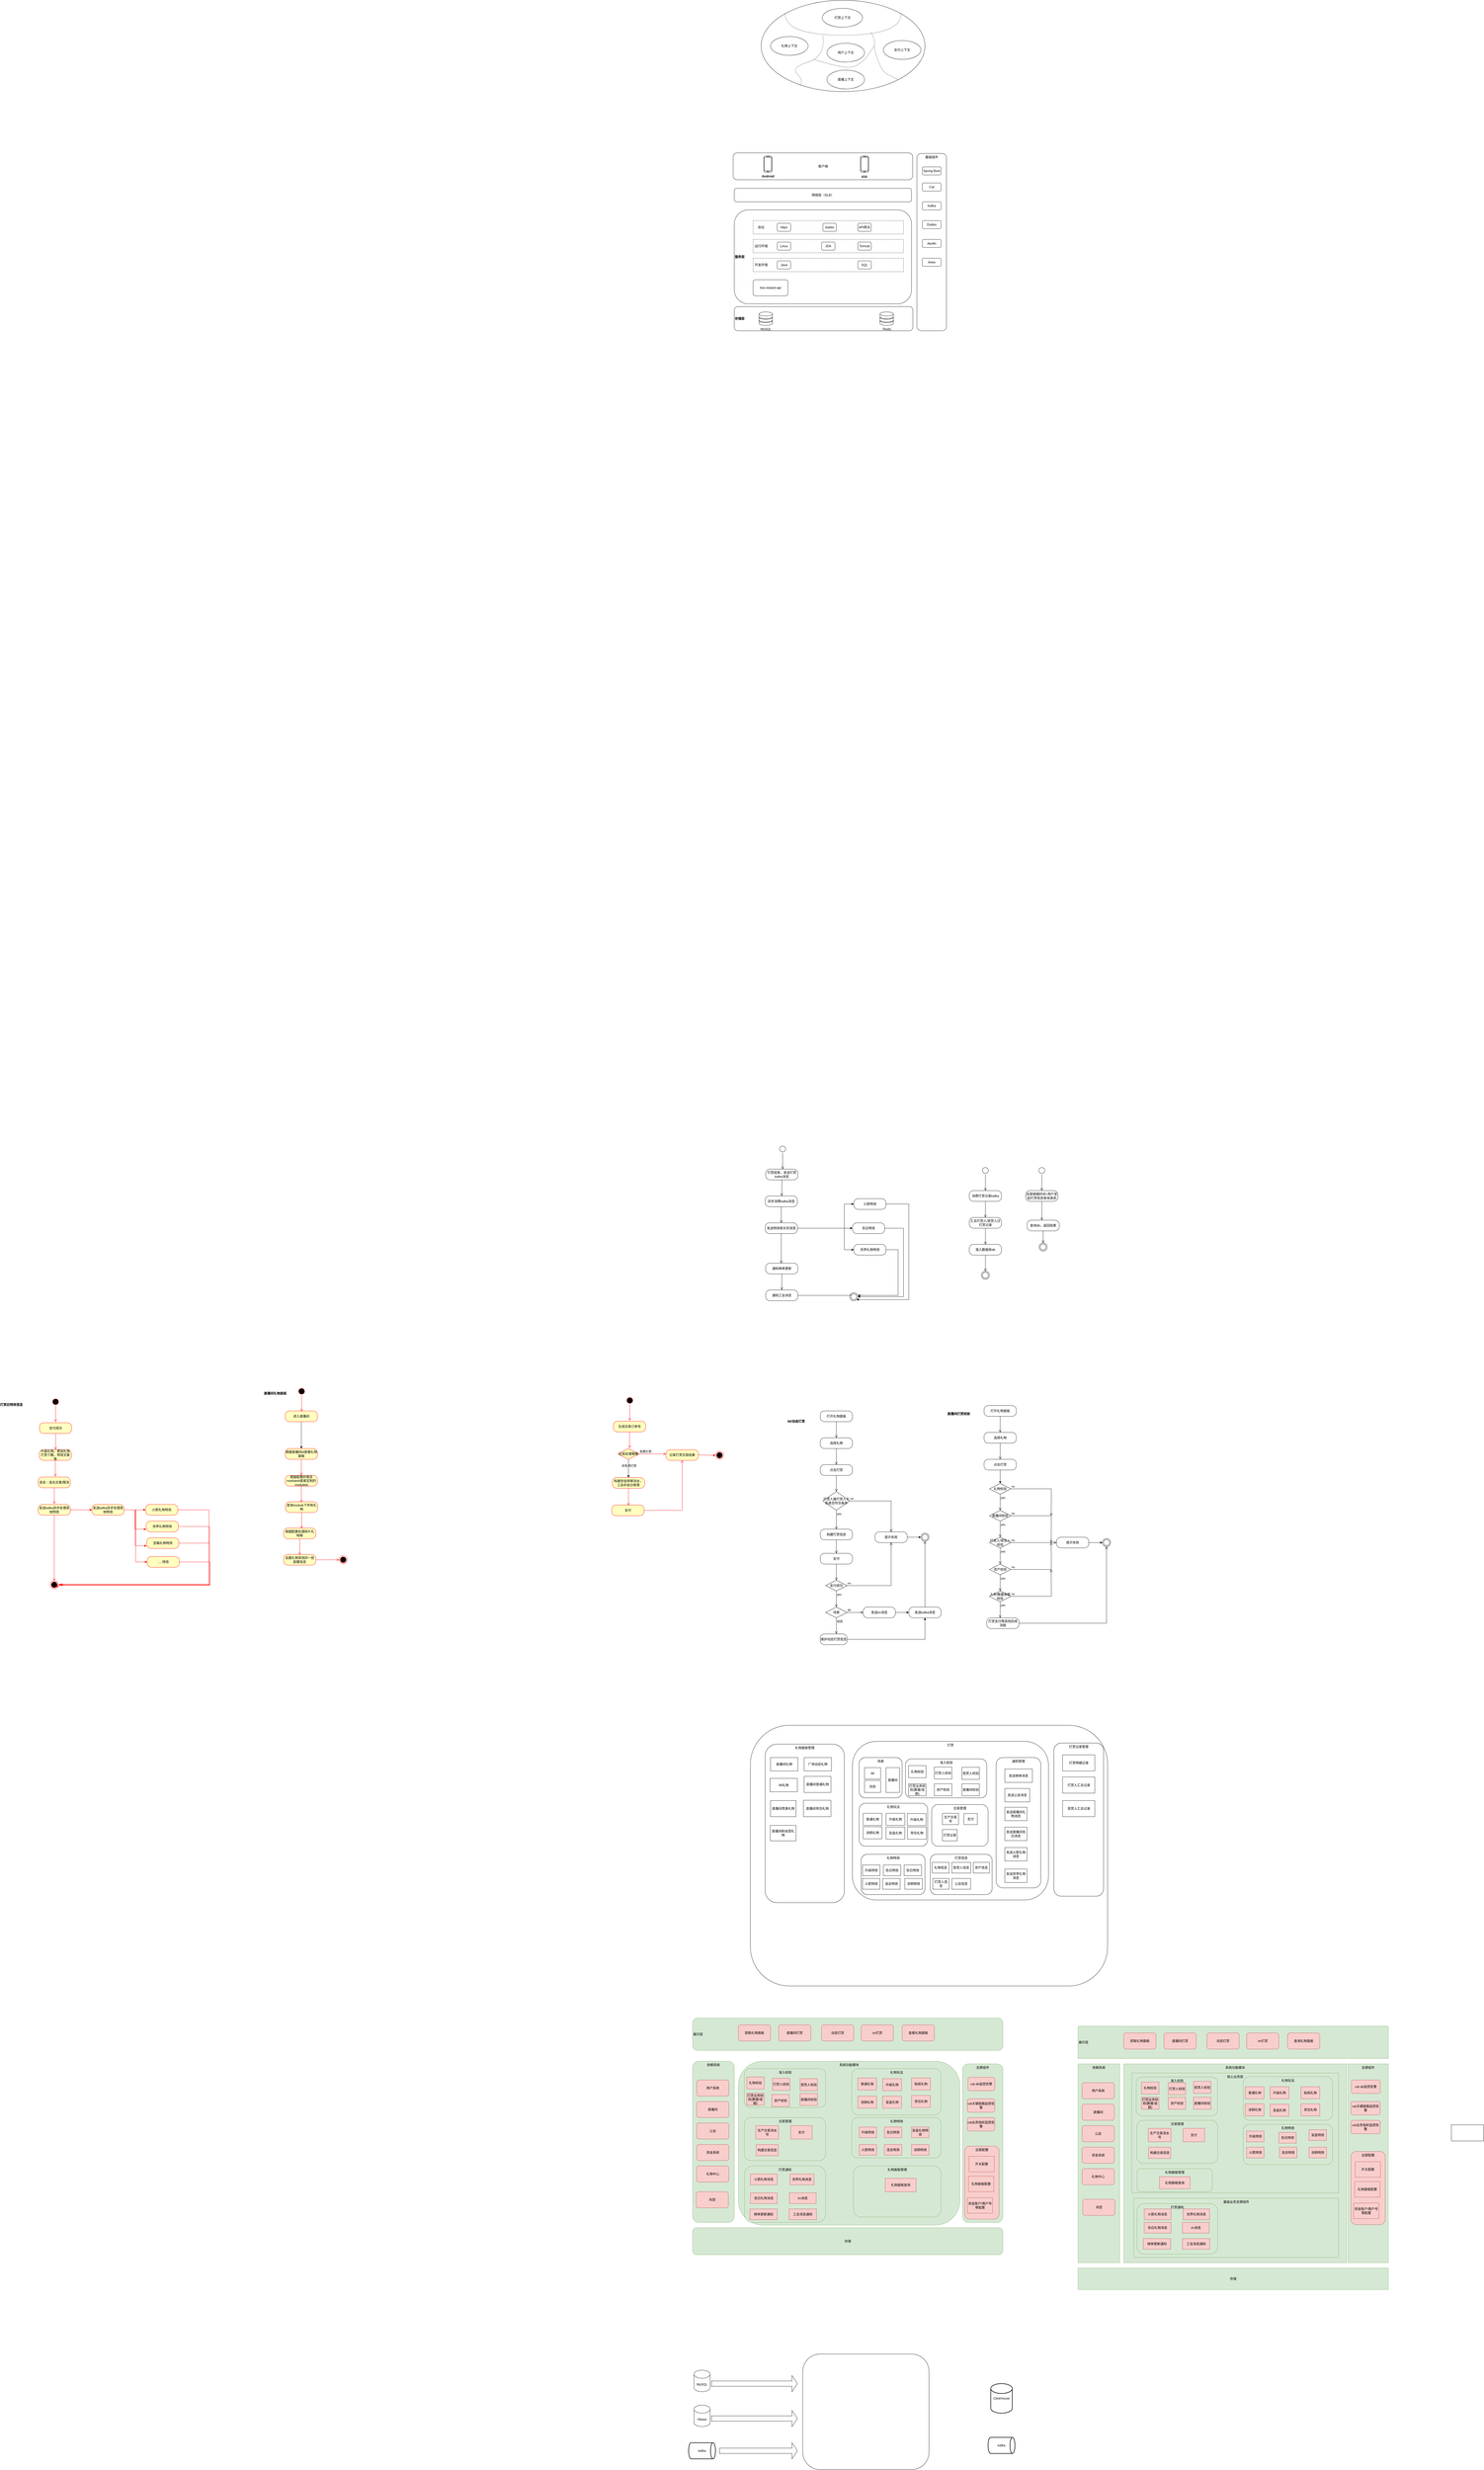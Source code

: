<mxfile version="21.6.2" type="github">
  <diagram id="kgpKYQtTHZ0yAKxKKP6v" name="Page-1">
    <mxGraphModel dx="4558" dy="690" grid="1" gridSize="2" guides="1" tooltips="1" connect="1" arrows="1" fold="1" page="0" pageScale="1" pageWidth="850" pageHeight="1100" background="none" math="0" shadow="0">
      <root>
        <mxCell id="0" />
        <mxCell id="1" parent="0" />
        <mxCell id="afariw2JvGyVfo-4Ed1I-1" value="" style="ellipse;whiteSpace=wrap;html=1;labelBackgroundColor=none;" parent="1" vertex="1">
          <mxGeometry x="180" y="160" width="610" height="340" as="geometry" />
        </mxCell>
        <mxCell id="afariw2JvGyVfo-4Ed1I-3" value="客户端" style="rounded=1;whiteSpace=wrap;html=1;labelBackgroundColor=none;" parent="1" vertex="1">
          <mxGeometry x="75.75" y="728" width="668.5" height="100" as="geometry" />
        </mxCell>
        <mxCell id="afariw2JvGyVfo-4Ed1I-5" value="&lt;b&gt;Android&lt;/b&gt;" style="text;html=1;align=center;verticalAlign=middle;resizable=0;points=[];autosize=1;strokeColor=none;fillColor=none;labelBackgroundColor=none;" parent="1" vertex="1">
          <mxGeometry x="170" y="800" width="70" height="30" as="geometry" />
        </mxCell>
        <mxCell id="afariw2JvGyVfo-4Ed1I-4" value="" style="verticalLabelPosition=bottom;verticalAlign=top;html=1;shadow=0;dashed=0;strokeWidth=1;shape=mxgraph.android.phone2;labelBackgroundColor=none;" parent="1" vertex="1">
          <mxGeometry x="190" y="740" width="30" height="60" as="geometry" />
        </mxCell>
        <mxCell id="afariw2JvGyVfo-4Ed1I-6" value="" style="verticalLabelPosition=bottom;verticalAlign=top;html=1;shadow=0;dashed=0;strokeWidth=1;shape=mxgraph.android.phone2;labelBackgroundColor=none;" parent="1" vertex="1">
          <mxGeometry x="550" y="740" width="30" height="60" as="geometry" />
        </mxCell>
        <mxCell id="afariw2JvGyVfo-4Ed1I-7" value="IOS" style="text;html=1;align=center;verticalAlign=middle;resizable=0;points=[];autosize=1;strokeColor=none;fillColor=none;fontStyle=1;labelBackgroundColor=none;" parent="1" vertex="1">
          <mxGeometry x="544" y="802" width="40" height="30" as="geometry" />
        </mxCell>
        <mxCell id="afariw2JvGyVfo-4Ed1I-8" value="网络层（SLB）" style="rounded=1;whiteSpace=wrap;html=1;labelBackgroundColor=none;" parent="1" vertex="1">
          <mxGeometry x="80" y="860" width="660" height="50" as="geometry" />
        </mxCell>
        <mxCell id="afariw2JvGyVfo-4Ed1I-9" value="&lt;b&gt;服务层&lt;/b&gt;" style="rounded=1;whiteSpace=wrap;html=1;align=left;labelBackgroundColor=none;" parent="1" vertex="1">
          <mxGeometry x="80" y="940" width="660" height="350" as="geometry" />
        </mxCell>
        <mxCell id="afariw2JvGyVfo-4Ed1I-10" value="" style="verticalLabelPosition=bottom;verticalAlign=top;html=1;shape=mxgraph.basic.patternFillRect;fillStyle=diag;step=5;fillStrokeWidth=0.2;fillStrokeColor=#dddddd;dashed=1;labelBackgroundColor=none;" parent="1" vertex="1">
          <mxGeometry x="150" y="980" width="560" height="50" as="geometry" />
        </mxCell>
        <mxCell id="afariw2JvGyVfo-4Ed1I-11" value="" style="verticalLabelPosition=bottom;verticalAlign=top;html=1;shape=mxgraph.basic.patternFillRect;fillStyle=diag;step=5;fillStrokeWidth=0.2;fillStrokeColor=#dddddd;dashed=1;labelBackgroundColor=none;" parent="1" vertex="1">
          <mxGeometry x="150" y="1050" width="560" height="50" as="geometry" />
        </mxCell>
        <mxCell id="afariw2JvGyVfo-4Ed1I-12" value="" style="verticalLabelPosition=bottom;verticalAlign=top;html=1;shape=mxgraph.basic.patternFillRect;fillStyle=diag;step=5;fillStrokeWidth=0.2;fillStrokeColor=#dddddd;dashed=1;labelBackgroundColor=none;" parent="1" vertex="1">
          <mxGeometry x="150" y="1120" width="560" height="50" as="geometry" />
        </mxCell>
        <mxCell id="afariw2JvGyVfo-4Ed1I-16" value="协议" style="text;html=1;strokeColor=none;fillColor=none;align=center;verticalAlign=middle;whiteSpace=wrap;rounded=0;labelBackgroundColor=none;" parent="1" vertex="1">
          <mxGeometry x="150" y="990" width="60" height="30" as="geometry" />
        </mxCell>
        <mxCell id="afariw2JvGyVfo-4Ed1I-18" value="运行环境" style="text;html=1;strokeColor=none;fillColor=none;align=center;verticalAlign=middle;whiteSpace=wrap;rounded=0;labelBackgroundColor=none;" parent="1" vertex="1">
          <mxGeometry x="150" y="1060" width="60" height="30" as="geometry" />
        </mxCell>
        <mxCell id="afariw2JvGyVfo-4Ed1I-25" value="https" style="rounded=1;whiteSpace=wrap;html=1;labelBackgroundColor=none;" parent="1" vertex="1">
          <mxGeometry x="240" y="990" width="50" height="30" as="geometry" />
        </mxCell>
        <mxCell id="afariw2JvGyVfo-4Ed1I-26" value="dubbo" style="rounded=1;whiteSpace=wrap;html=1;labelBackgroundColor=none;" parent="1" vertex="1">
          <mxGeometry x="410" y="990" width="50" height="30" as="geometry" />
        </mxCell>
        <mxCell id="afariw2JvGyVfo-4Ed1I-27" value="Linux" style="rounded=1;whiteSpace=wrap;html=1;labelBackgroundColor=none;" parent="1" vertex="1">
          <mxGeometry x="240" y="1060" width="50" height="30" as="geometry" />
        </mxCell>
        <mxCell id="afariw2JvGyVfo-4Ed1I-28" value="JDK" style="rounded=1;whiteSpace=wrap;html=1;labelBackgroundColor=none;" parent="1" vertex="1">
          <mxGeometry x="405" y="1060" width="50" height="30" as="geometry" />
        </mxCell>
        <mxCell id="afariw2JvGyVfo-4Ed1I-29" value="Tomcat" style="rounded=1;whiteSpace=wrap;html=1;labelBackgroundColor=none;" parent="1" vertex="1">
          <mxGeometry x="540" y="1060" width="50" height="30" as="geometry" />
        </mxCell>
        <mxCell id="afariw2JvGyVfo-4Ed1I-30" value="开发环境" style="text;html=1;strokeColor=none;fillColor=none;align=center;verticalAlign=middle;whiteSpace=wrap;rounded=0;labelBackgroundColor=none;" parent="1" vertex="1">
          <mxGeometry x="150" y="1130" width="60" height="30" as="geometry" />
        </mxCell>
        <mxCell id="afariw2JvGyVfo-4Ed1I-33" value="Java" style="rounded=1;whiteSpace=wrap;html=1;labelBackgroundColor=none;" parent="1" vertex="1">
          <mxGeometry x="240" y="1130" width="50" height="30" as="geometry" />
        </mxCell>
        <mxCell id="afariw2JvGyVfo-4Ed1I-34" value="SQL" style="rounded=1;whiteSpace=wrap;html=1;labelBackgroundColor=none;" parent="1" vertex="1">
          <mxGeometry x="540" y="1130" width="50" height="30" as="geometry" />
        </mxCell>
        <mxCell id="afariw2JvGyVfo-4Ed1I-35" value="live-reward-api" style="rounded=1;whiteSpace=wrap;html=1;labelBackgroundColor=none;" parent="1" vertex="1">
          <mxGeometry x="150" y="1200" width="130" height="60" as="geometry" />
        </mxCell>
        <mxCell id="afariw2JvGyVfo-4Ed1I-36" value="基础组件" style="rounded=1;whiteSpace=wrap;html=1;verticalAlign=top;labelBackgroundColor=none;" parent="1" vertex="1">
          <mxGeometry x="760" y="730" width="110" height="660" as="geometry" />
        </mxCell>
        <mxCell id="afariw2JvGyVfo-4Ed1I-37" value="&lt;b&gt;存储层&lt;/b&gt;" style="rounded=1;whiteSpace=wrap;html=1;align=left;labelBackgroundColor=none;" parent="1" vertex="1">
          <mxGeometry x="80" y="1300" width="665" height="90" as="geometry" />
        </mxCell>
        <mxCell id="afariw2JvGyVfo-4Ed1I-39" value="MySQL" style="verticalAlign=top;verticalLabelPosition=bottom;labelPosition=center;align=center;html=1;outlineConnect=0;gradientDirection=north;strokeWidth=2;shape=mxgraph.networks.storage;labelBackgroundColor=none;" parent="1" vertex="1">
          <mxGeometry x="172.25" y="1320" width="50" height="50" as="geometry" />
        </mxCell>
        <mxCell id="afariw2JvGyVfo-4Ed1I-40" value="Redis" style="verticalAlign=top;verticalLabelPosition=bottom;labelPosition=center;align=center;html=1;outlineConnect=0;gradientDirection=north;strokeWidth=2;shape=mxgraph.networks.storage;labelBackgroundColor=none;" parent="1" vertex="1">
          <mxGeometry x="622.5" y="1320" width="50" height="50" as="geometry" />
        </mxCell>
        <mxCell id="afariw2JvGyVfo-4Ed1I-41" value="Spring Boot" style="rounded=1;whiteSpace=wrap;html=1;labelBackgroundColor=none;" parent="1" vertex="1">
          <mxGeometry x="780" y="780" width="70" height="30" as="geometry" />
        </mxCell>
        <mxCell id="afariw2JvGyVfo-4Ed1I-42" value="Cat" style="rounded=1;whiteSpace=wrap;html=1;labelBackgroundColor=none;" parent="1" vertex="1">
          <mxGeometry x="780" y="840" width="70" height="30" as="geometry" />
        </mxCell>
        <mxCell id="afariw2JvGyVfo-4Ed1I-43" value="Kafka" style="rounded=1;whiteSpace=wrap;html=1;labelBackgroundColor=none;" parent="1" vertex="1">
          <mxGeometry x="780" y="910" width="70" height="30" as="geometry" />
        </mxCell>
        <mxCell id="afariw2JvGyVfo-4Ed1I-44" value="Dubbo" style="rounded=1;whiteSpace=wrap;html=1;labelBackgroundColor=none;" parent="1" vertex="1">
          <mxGeometry x="780" y="980" width="70" height="30" as="geometry" />
        </mxCell>
        <mxCell id="afariw2JvGyVfo-4Ed1I-45" value="Apollo" style="rounded=1;whiteSpace=wrap;html=1;labelBackgroundColor=none;" parent="1" vertex="1">
          <mxGeometry x="780" y="1050" width="70" height="30" as="geometry" />
        </mxCell>
        <mxCell id="afariw2JvGyVfo-4Ed1I-56" value="展示层" style="rounded=1;whiteSpace=wrap;html=1;align=left;labelBackgroundColor=none;fillColor=#d5e8d4;strokeColor=#82b366;" parent="1" vertex="1">
          <mxGeometry x="-75" y="7670" width="1155" height="120" as="geometry" />
        </mxCell>
        <mxCell id="afariw2JvGyVfo-4Ed1I-57" value="系统功能模块" style="rounded=1;whiteSpace=wrap;html=1;align=center;verticalAlign=top;labelBackgroundColor=none;fillColor=#d5e8d4;strokeColor=#82b366;" parent="1" vertex="1">
          <mxGeometry x="95" y="7830" width="825" height="610" as="geometry" />
        </mxCell>
        <mxCell id="afariw2JvGyVfo-4Ed1I-58" value="依赖系统" style="rounded=1;whiteSpace=wrap;html=1;verticalAlign=top;labelBackgroundColor=none;fillColor=#d5e8d4;strokeColor=#82b366;" parent="1" vertex="1">
          <mxGeometry x="-75" y="7830" width="155" height="600" as="geometry" />
        </mxCell>
        <mxCell id="afariw2JvGyVfo-4Ed1I-59" value="支撑组件" style="rounded=1;whiteSpace=wrap;html=1;verticalAlign=top;labelBackgroundColor=none;fillColor=#d5e8d4;strokeColor=#82b366;" parent="1" vertex="1">
          <mxGeometry x="930" y="7840" width="150" height="590" as="geometry" />
        </mxCell>
        <mxCell id="afariw2JvGyVfo-4Ed1I-60" value="存储" style="rounded=1;whiteSpace=wrap;html=1;labelBackgroundColor=none;fillColor=#d5e8d4;strokeColor=#82b366;" parent="1" vertex="1">
          <mxGeometry x="-75" y="8450" width="1155" height="100" as="geometry" />
        </mxCell>
        <mxCell id="afariw2JvGyVfo-4Ed1I-62" value="获取礼物面板" style="rounded=1;whiteSpace=wrap;html=1;labelBackgroundColor=none;fillColor=#f8cecc;strokeColor=#b85450;" parent="1" vertex="1">
          <mxGeometry x="95" y="7695" width="120" height="60" as="geometry" />
        </mxCell>
        <mxCell id="afariw2JvGyVfo-4Ed1I-63" value="直播间打赏" style="rounded=1;whiteSpace=wrap;html=1;labelBackgroundColor=none;fillColor=#f8cecc;strokeColor=#b85450;" parent="1" vertex="1">
          <mxGeometry x="245" y="7695" width="120" height="60" as="geometry" />
        </mxCell>
        <mxCell id="afariw2JvGyVfo-4Ed1I-64" value="动态打赏" style="rounded=1;whiteSpace=wrap;html=1;labelBackgroundColor=none;fillColor=#f8cecc;strokeColor=#b85450;" parent="1" vertex="1">
          <mxGeometry x="405" y="7695" width="120" height="60" as="geometry" />
        </mxCell>
        <mxCell id="afariw2JvGyVfo-4Ed1I-65" value="im打赏" style="rounded=1;whiteSpace=wrap;html=1;labelBackgroundColor=none;fillColor=#f8cecc;strokeColor=#b85450;" parent="1" vertex="1">
          <mxGeometry x="552.5" y="7695" width="120" height="60" as="geometry" />
        </mxCell>
        <mxCell id="afariw2JvGyVfo-4Ed1I-66" value="查看礼物面板" style="rounded=1;whiteSpace=wrap;html=1;labelBackgroundColor=none;fillColor=#f8cecc;strokeColor=#b85450;" parent="1" vertex="1">
          <mxGeometry x="705" y="7695" width="120" height="60" as="geometry" />
        </mxCell>
        <mxCell id="afariw2JvGyVfo-4Ed1I-72" value="用户系统" style="rounded=1;whiteSpace=wrap;html=1;labelBackgroundColor=none;fillColor=#f8cecc;strokeColor=#b85450;" parent="1" vertex="1">
          <mxGeometry x="-60" y="7900" width="120" height="60" as="geometry" />
        </mxCell>
        <mxCell id="afariw2JvGyVfo-4Ed1I-73" value="直播间" style="rounded=1;whiteSpace=wrap;html=1;labelBackgroundColor=none;fillColor=#f8cecc;strokeColor=#b85450;" parent="1" vertex="1">
          <mxGeometry x="-60" y="7980" width="120" height="60" as="geometry" />
        </mxCell>
        <mxCell id="afariw2JvGyVfo-4Ed1I-74" value="公会" style="rounded=1;whiteSpace=wrap;html=1;labelBackgroundColor=none;fillColor=#f8cecc;strokeColor=#b85450;" parent="1" vertex="1">
          <mxGeometry x="-60" y="8060" width="120" height="60" as="geometry" />
        </mxCell>
        <mxCell id="afariw2JvGyVfo-4Ed1I-75" value="资金系统" style="rounded=1;whiteSpace=wrap;html=1;labelBackgroundColor=none;fillColor=#f8cecc;strokeColor=#b85450;" parent="1" vertex="1">
          <mxGeometry x="-60" y="8140" width="120" height="60" as="geometry" />
        </mxCell>
        <mxCell id="afariw2JvGyVfo-4Ed1I-76" value="礼物中心" style="rounded=1;whiteSpace=wrap;html=1;labelBackgroundColor=none;fillColor=#f8cecc;strokeColor=#b85450;" parent="1" vertex="1">
          <mxGeometry x="-60" y="8220" width="120" height="60" as="geometry" />
        </mxCell>
        <UserObject label="" link="https://flink.apache.org/flink-header-logo.svg" id="afariw2JvGyVfo-4Ed1I-77">
          <mxCell style="rounded=1;whiteSpace=wrap;html=1;labelBackgroundColor=none;" parent="1" vertex="1">
            <mxGeometry x="335" y="8920" width="470" height="430" as="geometry" />
          </mxCell>
        </UserObject>
        <mxCell id="afariw2JvGyVfo-4Ed1I-78" value="" style="shape=image;imageAspect=0;aspect=fixed;verticalLabelPosition=bottom;verticalAlign=top;image=https://flink.apache.org/flink-header-logo.svg;labelBackgroundColor=none;" parent="1" vertex="1">
          <mxGeometry x="463.55" y="9087.4" width="242.9" height="125.2" as="geometry" />
        </mxCell>
        <mxCell id="afariw2JvGyVfo-4Ed1I-80" value="MySQL" style="shape=cylinder3;whiteSpace=wrap;html=1;boundedLbl=1;backgroundOutline=1;size=15;labelBackgroundColor=none;" parent="1" vertex="1">
          <mxGeometry x="-70" y="8980" width="60" height="80" as="geometry" />
        </mxCell>
        <mxCell id="afariw2JvGyVfo-4Ed1I-81" value="Hbase" style="shape=cylinder3;whiteSpace=wrap;html=1;boundedLbl=1;backgroundOutline=1;size=15;labelBackgroundColor=none;" parent="1" vertex="1">
          <mxGeometry x="-70" y="9110" width="60" height="80" as="geometry" />
        </mxCell>
        <mxCell id="afariw2JvGyVfo-4Ed1I-82" value="kafka" style="strokeWidth=2;html=1;shape=mxgraph.flowchart.direct_data;whiteSpace=wrap;labelBackgroundColor=none;" parent="1" vertex="1">
          <mxGeometry x="-90" y="9250" width="100" height="60" as="geometry" />
        </mxCell>
        <mxCell id="afariw2JvGyVfo-4Ed1I-86" value="" style="html=1;shadow=0;dashed=0;align=center;verticalAlign=middle;shape=mxgraph.arrows2.arrow;dy=0.67;dx=20;notch=0;labelBackgroundColor=none;" parent="1" vertex="1">
          <mxGeometry x="-5" y="9000" width="320" height="60" as="geometry" />
        </mxCell>
        <mxCell id="afariw2JvGyVfo-4Ed1I-87" value="" style="html=1;shadow=0;dashed=0;align=center;verticalAlign=middle;shape=mxgraph.arrows2.arrow;dy=0.67;dx=20;notch=0;labelBackgroundColor=none;" parent="1" vertex="1">
          <mxGeometry x="-5" y="9130" width="320" height="60" as="geometry" />
        </mxCell>
        <mxCell id="afariw2JvGyVfo-4Ed1I-88" value="" style="html=1;shadow=0;dashed=0;align=center;verticalAlign=middle;shape=mxgraph.arrows2.arrow;dy=0.67;dx=20;notch=0;labelBackgroundColor=none;" parent="1" vertex="1">
          <mxGeometry x="25" y="9250" width="290" height="60" as="geometry" />
        </mxCell>
        <mxCell id="afariw2JvGyVfo-4Ed1I-89" value="ClickHouse" style="strokeWidth=2;html=1;shape=mxgraph.flowchart.database;whiteSpace=wrap;labelBackgroundColor=none;" parent="1" vertex="1">
          <mxGeometry x="1035" y="9030" width="80" height="110" as="geometry" />
        </mxCell>
        <mxCell id="afariw2JvGyVfo-4Ed1I-91" value="kafka" style="strokeWidth=2;html=1;shape=mxgraph.flowchart.direct_data;whiteSpace=wrap;labelBackgroundColor=none;" parent="1" vertex="1">
          <mxGeometry x="1025" y="9230" width="100" height="60" as="geometry" />
        </mxCell>
        <mxCell id="6z_JIGFKxQZGrFoW06kK-2" value="" style="rounded=1;whiteSpace=wrap;html=1;labelBackgroundColor=none;" parent="1" vertex="1">
          <mxGeometry x="140" y="6580" width="1330" height="970" as="geometry" />
        </mxCell>
        <mxCell id="6z_JIGFKxQZGrFoW06kK-3" value="礼物面板管理" style="rounded=1;whiteSpace=wrap;html=1;verticalAlign=top;labelBackgroundColor=none;" parent="1" vertex="1">
          <mxGeometry x="195" y="6650" width="295" height="590" as="geometry" />
        </mxCell>
        <mxCell id="6z_JIGFKxQZGrFoW06kK-6" value="打赏" style="rounded=1;whiteSpace=wrap;html=1;align=center;verticalAlign=top;labelBackgroundColor=none;" parent="1" vertex="1">
          <mxGeometry x="520" y="6640" width="730" height="590" as="geometry" />
        </mxCell>
        <mxCell id="6z_JIGFKxQZGrFoW06kK-8" value="通知管理" style="rounded=1;whiteSpace=wrap;html=1;verticalAlign=top;labelBackgroundColor=none;" parent="1" vertex="1">
          <mxGeometry x="1055" y="6700" width="166" height="485" as="geometry" />
        </mxCell>
        <mxCell id="6z_JIGFKxQZGrFoW06kK-30" value="直播间礼物" style="rounded=0;whiteSpace=wrap;html=1;labelBackgroundColor=none;" parent="1" vertex="1">
          <mxGeometry x="215" y="6700" width="102" height="50" as="geometry" />
        </mxCell>
        <mxCell id="6z_JIGFKxQZGrFoW06kK-31" value="IM礼物" style="rounded=0;whiteSpace=wrap;html=1;labelBackgroundColor=none;" parent="1" vertex="1">
          <mxGeometry x="213" y="6777.5" width="102" height="50" as="geometry" />
        </mxCell>
        <mxCell id="6z_JIGFKxQZGrFoW06kK-33" value="直播间背包礼物" style="rounded=0;whiteSpace=wrap;html=1;labelBackgroundColor=none;" parent="1" vertex="1">
          <mxGeometry x="337.5" y="6859" width="102.5" height="61" as="geometry" />
        </mxCell>
        <mxCell id="6z_JIGFKxQZGrFoW06kK-34" value="广场动态礼物" style="rounded=0;whiteSpace=wrap;html=1;labelBackgroundColor=none;" parent="1" vertex="1">
          <mxGeometry x="340" y="6700" width="102" height="50" as="geometry" />
        </mxCell>
        <mxCell id="6z_JIGFKxQZGrFoW06kK-38" value="直播间普通礼物" style="rounded=0;whiteSpace=wrap;html=1;labelBackgroundColor=none;" parent="1" vertex="1">
          <mxGeometry x="340" y="6770" width="100" height="60" as="geometry" />
        </mxCell>
        <mxCell id="6z_JIGFKxQZGrFoW06kK-41" value="直播间贵族礼物" style="rounded=0;whiteSpace=wrap;html=1;labelBackgroundColor=none;" parent="1" vertex="1">
          <mxGeometry x="215" y="6860" width="95" height="60" as="geometry" />
        </mxCell>
        <mxCell id="6z_JIGFKxQZGrFoW06kK-46" value="打赏记录管理" style="rounded=1;whiteSpace=wrap;html=1;verticalAlign=top;labelBackgroundColor=none;" parent="1" vertex="1">
          <mxGeometry x="1270" y="6646" width="185" height="570" as="geometry" />
        </mxCell>
        <mxCell id="6z_JIGFKxQZGrFoW06kK-47" value="发送直播间礼物消息" style="rounded=0;whiteSpace=wrap;html=1;labelBackgroundColor=none;" parent="1" vertex="1">
          <mxGeometry x="1087.45" y="6885" width="82.5" height="50" as="geometry" />
        </mxCell>
        <mxCell id="6z_JIGFKxQZGrFoW06kK-48" value="发送榜单消息" style="rounded=0;whiteSpace=wrap;html=1;labelBackgroundColor=none;" parent="1" vertex="1">
          <mxGeometry x="1087.45" y="6742.5" width="102.55" height="50" as="geometry" />
        </mxCell>
        <mxCell id="6z_JIGFKxQZGrFoW06kK-49" value="发送公会消息" style="rounded=0;whiteSpace=wrap;html=1;labelBackgroundColor=none;" parent="1" vertex="1">
          <mxGeometry x="1087.45" y="6815" width="92.55" height="50" as="geometry" />
        </mxCell>
        <mxCell id="6z_JIGFKxQZGrFoW06kK-50" value="打赏明细记录" style="rounded=0;whiteSpace=wrap;html=1;labelBackgroundColor=none;" parent="1" vertex="1">
          <mxGeometry x="1302.5" y="6690" width="120" height="60" as="geometry" />
        </mxCell>
        <mxCell id="6z_JIGFKxQZGrFoW06kK-51" value="打赏人汇总记录" style="rounded=0;whiteSpace=wrap;html=1;labelBackgroundColor=none;" parent="1" vertex="1">
          <mxGeometry x="1302.5" y="6772.5" width="120" height="60" as="geometry" />
        </mxCell>
        <mxCell id="6z_JIGFKxQZGrFoW06kK-52" value="直播间粉丝团礼物" style="rounded=0;whiteSpace=wrap;html=1;labelBackgroundColor=none;" parent="1" vertex="1">
          <mxGeometry x="214" y="6952.5" width="96" height="57.5" as="geometry" />
        </mxCell>
        <mxCell id="6z_JIGFKxQZGrFoW06kK-53" value="场景" style="rounded=1;whiteSpace=wrap;html=1;verticalAlign=top;labelBackgroundColor=none;" parent="1" vertex="1">
          <mxGeometry x="545" y="6700" width="160" height="150" as="geometry" />
        </mxCell>
        <mxCell id="6z_JIGFKxQZGrFoW06kK-54" value="直播间" style="rounded=0;whiteSpace=wrap;html=1;labelBackgroundColor=none;" parent="1" vertex="1">
          <mxGeometry x="645" y="6737.5" width="50" height="92.5" as="geometry" />
        </mxCell>
        <mxCell id="6z_JIGFKxQZGrFoW06kK-55" value="IM" style="rounded=0;whiteSpace=wrap;html=1;labelBackgroundColor=none;" parent="1" vertex="1">
          <mxGeometry x="565" y="6737.5" width="59.95" height="42.5" as="geometry" />
        </mxCell>
        <mxCell id="6z_JIGFKxQZGrFoW06kK-56" value="动态" style="rounded=0;whiteSpace=wrap;html=1;labelBackgroundColor=none;" parent="1" vertex="1">
          <mxGeometry x="565" y="6785" width="60" height="45" as="geometry" />
        </mxCell>
        <mxCell id="6z_JIGFKxQZGrFoW06kK-57" value="准入校验" style="rounded=1;whiteSpace=wrap;html=1;verticalAlign=top;labelBackgroundColor=none;" parent="1" vertex="1">
          <mxGeometry x="717.5" y="6705" width="302.5" height="145" as="geometry" />
        </mxCell>
        <mxCell id="6z_JIGFKxQZGrFoW06kK-58" value="礼物校验" style="rounded=0;whiteSpace=wrap;html=1;labelBackgroundColor=none;" parent="1" vertex="1">
          <mxGeometry x="729" y="6730" width="65" height="45" as="geometry" />
        </mxCell>
        <mxCell id="6z_JIGFKxQZGrFoW06kK-59" value="打赏人校验" style="rounded=0;whiteSpace=wrap;html=1;labelBackgroundColor=none;" parent="1" vertex="1">
          <mxGeometry x="825" y="6735" width="65" height="45" as="geometry" />
        </mxCell>
        <mxCell id="6z_JIGFKxQZGrFoW06kK-60" value="受赏人校验" style="rounded=0;whiteSpace=wrap;html=1;labelBackgroundColor=none;" parent="1" vertex="1">
          <mxGeometry x="927.5" y="6736.25" width="65" height="45" as="geometry" />
        </mxCell>
        <mxCell id="6z_JIGFKxQZGrFoW06kK-61" value="直播间校验" style="rounded=0;whiteSpace=wrap;html=1;labelBackgroundColor=none;" parent="1" vertex="1">
          <mxGeometry x="927.5" y="6797.5" width="65" height="45" as="geometry" />
        </mxCell>
        <mxCell id="6z_JIGFKxQZGrFoW06kK-62" value="打赏业务校验(数量/金额)" style="rounded=0;whiteSpace=wrap;html=1;labelBackgroundColor=none;" parent="1" vertex="1">
          <mxGeometry x="729" y="6797.5" width="65" height="45" as="geometry" />
        </mxCell>
        <mxCell id="6z_JIGFKxQZGrFoW06kK-63" value="资产校验" style="rounded=0;whiteSpace=wrap;html=1;labelBackgroundColor=none;" parent="1" vertex="1">
          <mxGeometry x="825" y="6797.5" width="65" height="45" as="geometry" />
        </mxCell>
        <mxCell id="6z_JIGFKxQZGrFoW06kK-64" value="礼物玩法" style="rounded=1;whiteSpace=wrap;html=1;verticalAlign=top;labelBackgroundColor=none;" parent="1" vertex="1">
          <mxGeometry x="545" y="6870" width="255" height="160" as="geometry" />
        </mxCell>
        <mxCell id="6z_JIGFKxQZGrFoW06kK-65" value="普通礼物" style="rounded=0;whiteSpace=wrap;html=1;labelBackgroundColor=none;" parent="1" vertex="1">
          <mxGeometry x="559.98" y="6907.5" width="70" height="45" as="geometry" />
        </mxCell>
        <mxCell id="6z_JIGFKxQZGrFoW06kK-66" value="涂鸦礼物" style="rounded=0;whiteSpace=wrap;html=1;labelBackgroundColor=none;" parent="1" vertex="1">
          <mxGeometry x="559.98" y="6957.5" width="70" height="45" as="geometry" />
        </mxCell>
        <mxCell id="6z_JIGFKxQZGrFoW06kK-67" value="升级礼物" style="rounded=0;whiteSpace=wrap;html=1;labelBackgroundColor=none;" parent="1" vertex="1">
          <mxGeometry x="645" y="6907.5" width="70" height="45" as="geometry" />
        </mxCell>
        <mxCell id="6z_JIGFKxQZGrFoW06kK-68" value="盲盒礼物" style="rounded=0;whiteSpace=wrap;html=1;labelBackgroundColor=none;" parent="1" vertex="1">
          <mxGeometry x="645" y="6958.75" width="70" height="45" as="geometry" />
        </mxCell>
        <mxCell id="6z_JIGFKxQZGrFoW06kK-69" value="升级礼物" style="rounded=0;whiteSpace=wrap;html=1;labelBackgroundColor=none;" parent="1" vertex="1">
          <mxGeometry x="724" y="6908.5" width="70" height="45" as="geometry" />
        </mxCell>
        <mxCell id="6z_JIGFKxQZGrFoW06kK-70" value="背包礼物" style="rounded=0;whiteSpace=wrap;html=1;labelBackgroundColor=none;" parent="1" vertex="1">
          <mxGeometry x="725" y="6958.75" width="70" height="45" as="geometry" />
        </mxCell>
        <mxCell id="6z_JIGFKxQZGrFoW06kK-71" value="交易管理" style="rounded=1;whiteSpace=wrap;html=1;verticalAlign=top;labelBackgroundColor=none;" parent="1" vertex="1">
          <mxGeometry x="815" y="6875" width="210" height="155" as="geometry" />
        </mxCell>
        <mxCell id="6z_JIGFKxQZGrFoW06kK-72" value="生产交易号" style="rounded=0;whiteSpace=wrap;html=1;labelBackgroundColor=none;" parent="1" vertex="1">
          <mxGeometry x="855" y="6907.5" width="60" height="42" as="geometry" />
        </mxCell>
        <mxCell id="6z_JIGFKxQZGrFoW06kK-73" value="支付" style="rounded=0;whiteSpace=wrap;html=1;labelBackgroundColor=none;" parent="1" vertex="1">
          <mxGeometry x="935" y="6908.5" width="50" height="41" as="geometry" />
        </mxCell>
        <mxCell id="6z_JIGFKxQZGrFoW06kK-74" value="打赏记录" style="rounded=0;whiteSpace=wrap;html=1;labelBackgroundColor=none;" parent="1" vertex="1">
          <mxGeometry x="855" y="6968" width="55" height="42" as="geometry" />
        </mxCell>
        <mxCell id="6z_JIGFKxQZGrFoW06kK-75" value="礼物特效" style="rounded=1;whiteSpace=wrap;html=1;verticalAlign=top;labelBackgroundColor=none;" parent="1" vertex="1">
          <mxGeometry x="552.5" y="7060" width="237.5" height="150" as="geometry" />
        </mxCell>
        <mxCell id="6z_JIGFKxQZGrFoW06kK-76" value="升级特效" style="rounded=0;whiteSpace=wrap;html=1;labelBackgroundColor=none;" parent="1" vertex="1">
          <mxGeometry x="557.5" y="7100" width="65" height="40" as="geometry" />
        </mxCell>
        <mxCell id="6z_JIGFKxQZGrFoW06kK-77" value="告白特效" style="rounded=0;whiteSpace=wrap;html=1;labelBackgroundColor=none;" parent="1" vertex="1">
          <mxGeometry x="635" y="7100" width="65" height="40" as="geometry" />
        </mxCell>
        <mxCell id="6z_JIGFKxQZGrFoW06kK-78" value="告白特效" style="rounded=0;whiteSpace=wrap;html=1;labelBackgroundColor=none;" parent="1" vertex="1">
          <mxGeometry x="712.45" y="7100" width="65" height="40" as="geometry" />
        </mxCell>
        <mxCell id="6z_JIGFKxQZGrFoW06kK-79" value="火箭特效" style="rounded=0;whiteSpace=wrap;html=1;labelBackgroundColor=none;" parent="1" vertex="1">
          <mxGeometry x="557.5" y="7150" width="65" height="40" as="geometry" />
        </mxCell>
        <mxCell id="6z_JIGFKxQZGrFoW06kK-80" value="连击特效" style="rounded=0;whiteSpace=wrap;html=1;labelBackgroundColor=none;" parent="1" vertex="1">
          <mxGeometry x="632.5" y="7150" width="65" height="40" as="geometry" />
        </mxCell>
        <mxCell id="6z_JIGFKxQZGrFoW06kK-81" value="涂鸦特效" style="rounded=0;whiteSpace=wrap;html=1;labelBackgroundColor=none;" parent="1" vertex="1">
          <mxGeometry x="715" y="7150" width="65" height="40" as="geometry" />
        </mxCell>
        <mxCell id="6z_JIGFKxQZGrFoW06kK-83" value="受赏人汇总记录" style="rounded=0;whiteSpace=wrap;html=1;labelBackgroundColor=none;" parent="1" vertex="1">
          <mxGeometry x="1302.5" y="6860" width="120" height="60" as="geometry" />
        </mxCell>
        <mxCell id="6z_JIGFKxQZGrFoW06kK-84" value="发送直播间告白消息" style="rounded=0;whiteSpace=wrap;html=1;labelBackgroundColor=none;" parent="1" vertex="1">
          <mxGeometry x="1087.45" y="6959" width="82.5" height="50" as="geometry" />
        </mxCell>
        <mxCell id="6z_JIGFKxQZGrFoW06kK-85" value="发送火箭礼物消息" style="rounded=0;whiteSpace=wrap;html=1;labelBackgroundColor=none;" parent="1" vertex="1">
          <mxGeometry x="1087.45" y="7035" width="82.5" height="50" as="geometry" />
        </mxCell>
        <mxCell id="6z_JIGFKxQZGrFoW06kK-86" value="发送世界礼物消息" style="rounded=0;whiteSpace=wrap;html=1;labelBackgroundColor=none;" parent="1" vertex="1">
          <mxGeometry x="1087.45" y="7115" width="82.5" height="50" as="geometry" />
        </mxCell>
        <mxCell id="6z_JIGFKxQZGrFoW06kK-89" value="打赏信息" style="rounded=1;whiteSpace=wrap;html=1;verticalAlign=top;labelBackgroundColor=none;" parent="1" vertex="1">
          <mxGeometry x="810" y="7060" width="230" height="150" as="geometry" />
        </mxCell>
        <mxCell id="6z_JIGFKxQZGrFoW06kK-90" value="礼物信息" style="rounded=0;whiteSpace=wrap;html=1;labelBackgroundColor=none;" parent="1" vertex="1">
          <mxGeometry x="817" y="7090" width="63" height="40" as="geometry" />
        </mxCell>
        <mxCell id="6z_JIGFKxQZGrFoW06kK-91" value="打赏人信息" style="rounded=0;whiteSpace=wrap;html=1;labelBackgroundColor=none;" parent="1" vertex="1">
          <mxGeometry x="819" y="7150" width="61" height="40" as="geometry" />
        </mxCell>
        <mxCell id="6z_JIGFKxQZGrFoW06kK-92" value="受赏人信息" style="rounded=0;whiteSpace=wrap;html=1;labelBackgroundColor=none;" parent="1" vertex="1">
          <mxGeometry x="890" y="7090" width="70" height="40" as="geometry" />
        </mxCell>
        <mxCell id="6z_JIGFKxQZGrFoW06kK-93" value="公会信息" style="rounded=0;whiteSpace=wrap;html=1;labelBackgroundColor=none;" parent="1" vertex="1">
          <mxGeometry x="890" y="7150" width="70" height="40" as="geometry" />
        </mxCell>
        <mxCell id="6z_JIGFKxQZGrFoW06kK-94" value="资产信息" style="rounded=0;whiteSpace=wrap;html=1;labelBackgroundColor=none;" parent="1" vertex="1">
          <mxGeometry x="970" y="7090" width="60" height="40" as="geometry" />
        </mxCell>
        <mxCell id="6z_JIGFKxQZGrFoW06kK-97" value="打开礼物面板" style="rounded=1;whiteSpace=wrap;html=1;arcSize=40;labelBackgroundColor=none;" parent="1" vertex="1">
          <mxGeometry x="400" y="5410" width="120" height="40" as="geometry" />
        </mxCell>
        <mxCell id="6z_JIGFKxQZGrFoW06kK-98" value="" style="edgeStyle=orthogonalEdgeStyle;html=1;verticalAlign=bottom;endArrow=open;endSize=8;rounded=0;labelBackgroundColor=none;fontColor=default;" parent="1" source="6z_JIGFKxQZGrFoW06kK-97" edge="1">
          <mxGeometry relative="1" as="geometry">
            <mxPoint x="460" y="5510" as="targetPoint" />
          </mxGeometry>
        </mxCell>
        <mxCell id="6z_JIGFKxQZGrFoW06kK-99" value="选择礼物" style="rounded=1;whiteSpace=wrap;html=1;arcSize=40;labelBackgroundColor=none;" parent="1" vertex="1">
          <mxGeometry x="400" y="5510" width="120" height="40" as="geometry" />
        </mxCell>
        <mxCell id="6z_JIGFKxQZGrFoW06kK-100" value="" style="edgeStyle=orthogonalEdgeStyle;html=1;verticalAlign=bottom;endArrow=open;endSize=8;rounded=0;labelBackgroundColor=none;fontColor=default;" parent="1" source="6z_JIGFKxQZGrFoW06kK-99" edge="1">
          <mxGeometry relative="1" as="geometry">
            <mxPoint x="460" y="5610" as="targetPoint" />
          </mxGeometry>
        </mxCell>
        <mxCell id="6z_JIGFKxQZGrFoW06kK-101" value="点击打赏" style="rounded=1;whiteSpace=wrap;html=1;arcSize=40;labelBackgroundColor=none;" parent="1" vertex="1">
          <mxGeometry x="400" y="5610" width="120" height="40" as="geometry" />
        </mxCell>
        <mxCell id="6z_JIGFKxQZGrFoW06kK-102" value="" style="edgeStyle=orthogonalEdgeStyle;html=1;verticalAlign=bottom;endArrow=open;endSize=8;rounded=0;labelBackgroundColor=none;fontColor=default;" parent="1" source="6z_JIGFKxQZGrFoW06kK-101" edge="1">
          <mxGeometry relative="1" as="geometry">
            <mxPoint x="460" y="5710" as="targetPoint" />
          </mxGeometry>
        </mxCell>
        <mxCell id="6z_JIGFKxQZGrFoW06kK-103" value="打赏人被打赏人关系是否符合条件" style="rhombus;whiteSpace=wrap;html=1;labelBackgroundColor=none;" parent="1" vertex="1">
          <mxGeometry x="410" y="5710" width="100" height="70" as="geometry" />
        </mxCell>
        <mxCell id="6z_JIGFKxQZGrFoW06kK-104" value="no" style="edgeStyle=orthogonalEdgeStyle;html=1;align=left;verticalAlign=bottom;endArrow=open;endSize=8;rounded=0;entryX=0.5;entryY=0;entryDx=0;entryDy=0;labelBackgroundColor=none;fontColor=default;" parent="1" source="6z_JIGFKxQZGrFoW06kK-103" target="6z_JIGFKxQZGrFoW06kK-118" edge="1">
          <mxGeometry x="-1" relative="1" as="geometry">
            <mxPoint x="600" y="5730" as="targetPoint" />
            <Array as="points">
              <mxPoint x="664" y="5745" />
            </Array>
          </mxGeometry>
        </mxCell>
        <mxCell id="6z_JIGFKxQZGrFoW06kK-105" value="yes" style="edgeStyle=orthogonalEdgeStyle;html=1;align=left;verticalAlign=top;endArrow=open;endSize=8;rounded=0;labelBackgroundColor=none;fontColor=default;" parent="1" source="6z_JIGFKxQZGrFoW06kK-103" edge="1">
          <mxGeometry x="-1" relative="1" as="geometry">
            <mxPoint x="460" y="5850" as="targetPoint" />
          </mxGeometry>
        </mxCell>
        <mxCell id="6z_JIGFKxQZGrFoW06kK-108" value="构建打赏信息" style="rounded=1;whiteSpace=wrap;html=1;arcSize=40;labelBackgroundColor=none;" parent="1" vertex="1">
          <mxGeometry x="400" y="5850" width="120" height="40" as="geometry" />
        </mxCell>
        <mxCell id="6z_JIGFKxQZGrFoW06kK-109" value="" style="edgeStyle=orthogonalEdgeStyle;html=1;verticalAlign=bottom;endArrow=open;endSize=8;rounded=0;labelBackgroundColor=none;fontColor=default;" parent="1" source="6z_JIGFKxQZGrFoW06kK-108" edge="1">
          <mxGeometry relative="1" as="geometry">
            <mxPoint x="460" y="5940" as="targetPoint" />
          </mxGeometry>
        </mxCell>
        <mxCell id="6z_JIGFKxQZGrFoW06kK-110" value="支付" style="rounded=1;whiteSpace=wrap;html=1;arcSize=40;labelBackgroundColor=none;" parent="1" vertex="1">
          <mxGeometry x="400" y="5940" width="120" height="40" as="geometry" />
        </mxCell>
        <mxCell id="6z_JIGFKxQZGrFoW06kK-111" value="" style="edgeStyle=orthogonalEdgeStyle;html=1;verticalAlign=bottom;endArrow=open;endSize=8;rounded=0;labelBackgroundColor=none;fontColor=default;" parent="1" source="6z_JIGFKxQZGrFoW06kK-110" edge="1">
          <mxGeometry relative="1" as="geometry">
            <mxPoint x="460" y="6040" as="targetPoint" />
          </mxGeometry>
        </mxCell>
        <mxCell id="6z_JIGFKxQZGrFoW06kK-112" value="支付成功" style="rhombus;whiteSpace=wrap;html=1;labelBackgroundColor=none;" parent="1" vertex="1">
          <mxGeometry x="420" y="6040" width="80" height="40" as="geometry" />
        </mxCell>
        <mxCell id="6z_JIGFKxQZGrFoW06kK-113" value="no" style="edgeStyle=orthogonalEdgeStyle;html=1;align=left;verticalAlign=bottom;endArrow=open;endSize=8;rounded=0;entryX=0.5;entryY=1;entryDx=0;entryDy=0;labelBackgroundColor=none;fontColor=default;" parent="1" source="6z_JIGFKxQZGrFoW06kK-112" target="6z_JIGFKxQZGrFoW06kK-118" edge="1">
          <mxGeometry x="-1" relative="1" as="geometry">
            <mxPoint x="600" y="6060" as="targetPoint" />
          </mxGeometry>
        </mxCell>
        <mxCell id="6z_JIGFKxQZGrFoW06kK-114" value="yes" style="edgeStyle=orthogonalEdgeStyle;html=1;align=left;verticalAlign=top;endArrow=open;endSize=8;rounded=0;labelBackgroundColor=none;fontColor=default;" parent="1" source="6z_JIGFKxQZGrFoW06kK-112" edge="1">
          <mxGeometry x="-1" relative="1" as="geometry">
            <mxPoint x="460" y="6140" as="targetPoint" />
          </mxGeometry>
        </mxCell>
        <mxCell id="6z_JIGFKxQZGrFoW06kK-117" value="" style="ellipse;html=1;shape=endState;labelBackgroundColor=none;" parent="1" vertex="1">
          <mxGeometry x="775" y="5865" width="30" height="30" as="geometry" />
        </mxCell>
        <mxCell id="6z_JIGFKxQZGrFoW06kK-121" value="" style="edgeStyle=orthogonalEdgeStyle;rounded=0;orthogonalLoop=1;jettySize=auto;html=1;labelBackgroundColor=none;fontColor=default;" parent="1" source="6z_JIGFKxQZGrFoW06kK-118" target="6z_JIGFKxQZGrFoW06kK-117" edge="1">
          <mxGeometry relative="1" as="geometry" />
        </mxCell>
        <mxCell id="6z_JIGFKxQZGrFoW06kK-118" value="提示失败" style="rounded=1;whiteSpace=wrap;html=1;arcSize=40;labelBackgroundColor=none;" parent="1" vertex="1">
          <mxGeometry x="604" y="5860" width="120" height="40" as="geometry" />
        </mxCell>
        <mxCell id="6z_JIGFKxQZGrFoW06kK-128" value="场景" style="rhombus;whiteSpace=wrap;html=1;labelBackgroundColor=none;" parent="1" vertex="1">
          <mxGeometry x="420" y="6140" width="80" height="40" as="geometry" />
        </mxCell>
        <mxCell id="6z_JIGFKxQZGrFoW06kK-129" value="IM" style="edgeStyle=orthogonalEdgeStyle;html=1;align=left;verticalAlign=bottom;endArrow=open;endSize=8;rounded=0;labelBackgroundColor=none;fontColor=default;" parent="1" source="6z_JIGFKxQZGrFoW06kK-128" edge="1">
          <mxGeometry x="-1" relative="1" as="geometry">
            <mxPoint x="560" y="6160" as="targetPoint" />
          </mxGeometry>
        </mxCell>
        <mxCell id="6z_JIGFKxQZGrFoW06kK-130" value="动态" style="edgeStyle=orthogonalEdgeStyle;html=1;align=left;verticalAlign=top;endArrow=open;endSize=8;rounded=0;labelBackgroundColor=none;fontColor=default;" parent="1" source="6z_JIGFKxQZGrFoW06kK-128" edge="1">
          <mxGeometry x="-1" relative="1" as="geometry">
            <mxPoint x="460" y="6240" as="targetPoint" />
          </mxGeometry>
        </mxCell>
        <mxCell id="6z_JIGFKxQZGrFoW06kK-141" style="edgeStyle=orthogonalEdgeStyle;rounded=0;orthogonalLoop=1;jettySize=auto;html=1;entryX=0.5;entryY=1;entryDx=0;entryDy=0;labelBackgroundColor=none;fontColor=default;" parent="1" source="6z_JIGFKxQZGrFoW06kK-132" target="6z_JIGFKxQZGrFoW06kK-139" edge="1">
          <mxGeometry relative="1" as="geometry" />
        </mxCell>
        <mxCell id="6z_JIGFKxQZGrFoW06kK-132" value="维护动态打赏信息" style="rounded=1;whiteSpace=wrap;html=1;arcSize=40;labelBackgroundColor=none;" parent="1" vertex="1">
          <mxGeometry x="400" y="6240" width="100" height="40" as="geometry" />
        </mxCell>
        <mxCell id="6z_JIGFKxQZGrFoW06kK-142" value="" style="edgeStyle=orthogonalEdgeStyle;rounded=0;orthogonalLoop=1;jettySize=auto;html=1;labelBackgroundColor=none;fontColor=default;" parent="1" source="6z_JIGFKxQZGrFoW06kK-136" target="6z_JIGFKxQZGrFoW06kK-139" edge="1">
          <mxGeometry relative="1" as="geometry" />
        </mxCell>
        <mxCell id="6z_JIGFKxQZGrFoW06kK-136" value="发送im消息" style="rounded=1;whiteSpace=wrap;html=1;arcSize=40;labelBackgroundColor=none;" parent="1" vertex="1">
          <mxGeometry x="560" y="6140" width="120" height="40" as="geometry" />
        </mxCell>
        <mxCell id="6z_JIGFKxQZGrFoW06kK-139" value="发送kafka消息" style="rounded=1;whiteSpace=wrap;html=1;arcSize=40;labelBackgroundColor=none;" parent="1" vertex="1">
          <mxGeometry x="730" y="6140" width="120" height="40" as="geometry" />
        </mxCell>
        <mxCell id="6z_JIGFKxQZGrFoW06kK-140" value="" style="edgeStyle=orthogonalEdgeStyle;html=1;verticalAlign=bottom;endArrow=open;endSize=8;rounded=0;entryX=0.5;entryY=1;entryDx=0;entryDy=0;labelBackgroundColor=none;fontColor=default;" parent="1" source="6z_JIGFKxQZGrFoW06kK-139" target="6z_JIGFKxQZGrFoW06kK-117" edge="1">
          <mxGeometry relative="1" as="geometry">
            <mxPoint x="790" y="6240" as="targetPoint" />
          </mxGeometry>
        </mxCell>
        <mxCell id="6z_JIGFKxQZGrFoW06kK-143" value="打开礼物面板" style="rounded=1;whiteSpace=wrap;html=1;arcSize=40;labelBackgroundColor=none;" parent="1" vertex="1">
          <mxGeometry x="1010" y="5390" width="120" height="40" as="geometry" />
        </mxCell>
        <mxCell id="6z_JIGFKxQZGrFoW06kK-144" value="" style="edgeStyle=orthogonalEdgeStyle;html=1;verticalAlign=bottom;endArrow=open;endSize=8;rounded=0;labelBackgroundColor=none;fontColor=default;" parent="1" source="6z_JIGFKxQZGrFoW06kK-143" edge="1">
          <mxGeometry relative="1" as="geometry">
            <mxPoint x="1070" y="5490" as="targetPoint" />
          </mxGeometry>
        </mxCell>
        <mxCell id="6z_JIGFKxQZGrFoW06kK-145" value="选择礼物" style="rounded=1;whiteSpace=wrap;html=1;arcSize=40;labelBackgroundColor=none;" parent="1" vertex="1">
          <mxGeometry x="1010" y="5490" width="120" height="40" as="geometry" />
        </mxCell>
        <mxCell id="6z_JIGFKxQZGrFoW06kK-146" value="" style="edgeStyle=orthogonalEdgeStyle;html=1;verticalAlign=bottom;endArrow=open;endSize=8;rounded=0;labelBackgroundColor=none;fontColor=default;" parent="1" source="6z_JIGFKxQZGrFoW06kK-145" edge="1">
          <mxGeometry relative="1" as="geometry">
            <mxPoint x="1070" y="5590" as="targetPoint" />
          </mxGeometry>
        </mxCell>
        <mxCell id="6z_JIGFKxQZGrFoW06kK-151" value="" style="edgeStyle=orthogonalEdgeStyle;rounded=0;orthogonalLoop=1;jettySize=auto;html=1;labelBackgroundColor=none;fontColor=default;" parent="1" source="6z_JIGFKxQZGrFoW06kK-147" target="6z_JIGFKxQZGrFoW06kK-148" edge="1">
          <mxGeometry relative="1" as="geometry" />
        </mxCell>
        <mxCell id="6z_JIGFKxQZGrFoW06kK-147" value="点击打赏" style="rounded=1;whiteSpace=wrap;html=1;arcSize=40;labelBackgroundColor=none;" parent="1" vertex="1">
          <mxGeometry x="1010" y="5590" width="120" height="40" as="geometry" />
        </mxCell>
        <mxCell id="6z_JIGFKxQZGrFoW06kK-148" value="礼物校验" style="rhombus;whiteSpace=wrap;html=1;labelBackgroundColor=none;" parent="1" vertex="1">
          <mxGeometry x="1030" y="5680" width="80" height="40" as="geometry" />
        </mxCell>
        <mxCell id="6z_JIGFKxQZGrFoW06kK-149" value="no" style="edgeStyle=orthogonalEdgeStyle;html=1;align=left;verticalAlign=bottom;endArrow=open;endSize=8;rounded=0;labelBackgroundColor=none;fontColor=default;" parent="1" source="6z_JIGFKxQZGrFoW06kK-148" edge="1">
          <mxGeometry x="-1" relative="1" as="geometry">
            <mxPoint x="1260" y="5800" as="targetPoint" />
          </mxGeometry>
        </mxCell>
        <mxCell id="6z_JIGFKxQZGrFoW06kK-150" value="yes" style="edgeStyle=orthogonalEdgeStyle;html=1;align=left;verticalAlign=top;endArrow=open;endSize=8;rounded=0;labelBackgroundColor=none;fontColor=default;" parent="1" source="6z_JIGFKxQZGrFoW06kK-148" edge="1">
          <mxGeometry x="-1" relative="1" as="geometry">
            <mxPoint x="1070" y="5780" as="targetPoint" />
          </mxGeometry>
        </mxCell>
        <mxCell id="6z_JIGFKxQZGrFoW06kK-152" value="直播间校验" style="rhombus;whiteSpace=wrap;html=1;labelBackgroundColor=none;" parent="1" vertex="1">
          <mxGeometry x="1030" y="5780" width="80" height="40" as="geometry" />
        </mxCell>
        <mxCell id="6z_JIGFKxQZGrFoW06kK-153" value="no" style="edgeStyle=orthogonalEdgeStyle;html=1;align=left;verticalAlign=bottom;endArrow=open;endSize=8;rounded=0;labelBackgroundColor=none;fontColor=default;" parent="1" source="6z_JIGFKxQZGrFoW06kK-152" edge="1">
          <mxGeometry x="-1" relative="1" as="geometry">
            <mxPoint x="1260" y="5900" as="targetPoint" />
          </mxGeometry>
        </mxCell>
        <mxCell id="6z_JIGFKxQZGrFoW06kK-154" value="yes" style="edgeStyle=orthogonalEdgeStyle;html=1;align=left;verticalAlign=top;endArrow=open;endSize=8;rounded=0;labelBackgroundColor=none;fontColor=default;" parent="1" source="6z_JIGFKxQZGrFoW06kK-152" edge="1">
          <mxGeometry x="-1" relative="1" as="geometry">
            <mxPoint x="1070" y="5880" as="targetPoint" />
          </mxGeometry>
        </mxCell>
        <mxCell id="6z_JIGFKxQZGrFoW06kK-155" value="打赏人/受赏人校验" style="rhombus;whiteSpace=wrap;html=1;labelBackgroundColor=none;" parent="1" vertex="1">
          <mxGeometry x="1030" y="5880" width="80" height="40" as="geometry" />
        </mxCell>
        <mxCell id="6z_JIGFKxQZGrFoW06kK-156" value="no" style="edgeStyle=orthogonalEdgeStyle;html=1;align=left;verticalAlign=bottom;endArrow=open;endSize=8;rounded=0;entryX=0;entryY=0.5;entryDx=0;entryDy=0;labelBackgroundColor=none;fontColor=default;" parent="1" source="6z_JIGFKxQZGrFoW06kK-155" target="6z_JIGFKxQZGrFoW06kK-169" edge="1">
          <mxGeometry x="-1" relative="1" as="geometry">
            <mxPoint x="1210" y="5900" as="targetPoint" />
          </mxGeometry>
        </mxCell>
        <mxCell id="6z_JIGFKxQZGrFoW06kK-157" value="yes" style="edgeStyle=orthogonalEdgeStyle;html=1;align=left;verticalAlign=top;endArrow=open;endSize=8;rounded=0;labelBackgroundColor=none;fontColor=default;" parent="1" source="6z_JIGFKxQZGrFoW06kK-155" edge="1">
          <mxGeometry x="-1" relative="1" as="geometry">
            <mxPoint x="1070" y="5980" as="targetPoint" />
          </mxGeometry>
        </mxCell>
        <mxCell id="6z_JIGFKxQZGrFoW06kK-158" value="资产校验" style="rhombus;whiteSpace=wrap;html=1;labelBackgroundColor=none;" parent="1" vertex="1">
          <mxGeometry x="1030" y="5980" width="80" height="40" as="geometry" />
        </mxCell>
        <mxCell id="6z_JIGFKxQZGrFoW06kK-159" value="no" style="edgeStyle=orthogonalEdgeStyle;html=1;align=left;verticalAlign=bottom;endArrow=open;endSize=8;rounded=0;labelBackgroundColor=none;fontColor=default;" parent="1" source="6z_JIGFKxQZGrFoW06kK-158" edge="1">
          <mxGeometry x="-1" relative="1" as="geometry">
            <mxPoint x="1260" y="5900" as="targetPoint" />
          </mxGeometry>
        </mxCell>
        <mxCell id="6z_JIGFKxQZGrFoW06kK-160" value="yes" style="edgeStyle=orthogonalEdgeStyle;html=1;align=left;verticalAlign=top;endArrow=open;endSize=8;rounded=0;labelBackgroundColor=none;fontColor=default;" parent="1" source="6z_JIGFKxQZGrFoW06kK-158" edge="1">
          <mxGeometry x="-1" relative="1" as="geometry">
            <mxPoint x="1070" y="6080" as="targetPoint" />
          </mxGeometry>
        </mxCell>
        <mxCell id="6z_JIGFKxQZGrFoW06kK-162" value="入参/数量金额校验" style="rhombus;whiteSpace=wrap;html=1;labelBackgroundColor=none;" parent="1" vertex="1">
          <mxGeometry x="1030" y="6080" width="80" height="40" as="geometry" />
        </mxCell>
        <mxCell id="6z_JIGFKxQZGrFoW06kK-163" value="no" style="edgeStyle=orthogonalEdgeStyle;html=1;align=left;verticalAlign=bottom;endArrow=open;endSize=8;rounded=0;labelBackgroundColor=none;fontColor=default;" parent="1" source="6z_JIGFKxQZGrFoW06kK-162" edge="1">
          <mxGeometry x="-1" relative="1" as="geometry">
            <mxPoint x="1260" y="6000" as="targetPoint" />
          </mxGeometry>
        </mxCell>
        <mxCell id="6z_JIGFKxQZGrFoW06kK-164" value="yes" style="edgeStyle=orthogonalEdgeStyle;html=1;align=left;verticalAlign=top;endArrow=open;endSize=8;rounded=0;labelBackgroundColor=none;fontColor=default;" parent="1" source="6z_JIGFKxQZGrFoW06kK-162" edge="1">
          <mxGeometry x="-1" relative="1" as="geometry">
            <mxPoint x="1070" y="6180" as="targetPoint" />
          </mxGeometry>
        </mxCell>
        <mxCell id="6z_JIGFKxQZGrFoW06kK-165" value="打赏支付等其他后续流程" style="rounded=1;whiteSpace=wrap;html=1;arcSize=40;labelBackgroundColor=none;" parent="1" vertex="1">
          <mxGeometry x="1020" y="6180" width="120" height="40" as="geometry" />
        </mxCell>
        <mxCell id="6z_JIGFKxQZGrFoW06kK-166" value="" style="edgeStyle=orthogonalEdgeStyle;html=1;verticalAlign=bottom;endArrow=open;endSize=8;rounded=0;entryX=0.5;entryY=1;entryDx=0;entryDy=0;labelBackgroundColor=none;fontColor=default;" parent="1" source="6z_JIGFKxQZGrFoW06kK-165" target="6z_JIGFKxQZGrFoW06kK-167" edge="1">
          <mxGeometry relative="1" as="geometry">
            <mxPoint x="1080" y="6280" as="targetPoint" />
          </mxGeometry>
        </mxCell>
        <mxCell id="6z_JIGFKxQZGrFoW06kK-167" value="" style="ellipse;html=1;shape=endState;labelBackgroundColor=none;" parent="1" vertex="1">
          <mxGeometry x="1451" y="5885" width="30" height="30" as="geometry" />
        </mxCell>
        <mxCell id="6z_JIGFKxQZGrFoW06kK-168" value="" style="edgeStyle=orthogonalEdgeStyle;rounded=0;orthogonalLoop=1;jettySize=auto;html=1;labelBackgroundColor=none;fontColor=default;" parent="1" source="6z_JIGFKxQZGrFoW06kK-169" target="6z_JIGFKxQZGrFoW06kK-167" edge="1">
          <mxGeometry relative="1" as="geometry" />
        </mxCell>
        <mxCell id="6z_JIGFKxQZGrFoW06kK-169" value="提示失败" style="rounded=1;whiteSpace=wrap;html=1;arcSize=40;labelBackgroundColor=none;" parent="1" vertex="1">
          <mxGeometry x="1280" y="5880" width="120" height="40" as="geometry" />
        </mxCell>
        <mxCell id="6z_JIGFKxQZGrFoW06kK-170" value="IM/动态打赏" style="text;align=center;fontStyle=1;verticalAlign=middle;spacingLeft=3;spacingRight=3;strokeColor=none;rotatable=0;points=[[0,0.5],[1,0.5]];portConstraint=eastwest;html=1;labelBackgroundColor=none;" parent="1" vertex="1">
          <mxGeometry x="270" y="5418" width="80" height="62" as="geometry" />
        </mxCell>
        <mxCell id="6z_JIGFKxQZGrFoW06kK-171" value="直播间打赏校验" style="text;align=center;fontStyle=1;verticalAlign=middle;spacingLeft=3;spacingRight=3;strokeColor=none;rotatable=0;points=[[0,0.5],[1,0.5]];portConstraint=eastwest;html=1;labelBackgroundColor=none;" parent="1" vertex="1">
          <mxGeometry x="875" y="5390" width="80" height="62" as="geometry" />
        </mxCell>
        <mxCell id="USVF3LIdqJh89pNJgLnu-2" value="" style="ellipse;html=1;shape=startState;labelBackgroundColor=none;" vertex="1" parent="1">
          <mxGeometry x="245" y="4420" width="30" height="30" as="geometry" />
        </mxCell>
        <mxCell id="USVF3LIdqJh89pNJgLnu-3" value="" style="edgeStyle=orthogonalEdgeStyle;html=1;verticalAlign=bottom;endArrow=open;endSize=8;rounded=0;labelBackgroundColor=none;fontColor=default;" edge="1" source="USVF3LIdqJh89pNJgLnu-2" parent="1">
          <mxGeometry relative="1" as="geometry">
            <mxPoint x="260" y="4510" as="targetPoint" />
          </mxGeometry>
        </mxCell>
        <mxCell id="USVF3LIdqJh89pNJgLnu-4" value="打赏结束，发送打赏kafka消息" style="rounded=1;whiteSpace=wrap;html=1;arcSize=40;labelBackgroundColor=none;" vertex="1" parent="1">
          <mxGeometry x="197" y="4510" width="120" height="40" as="geometry" />
        </mxCell>
        <mxCell id="USVF3LIdqJh89pNJgLnu-5" value="" style="edgeStyle=orthogonalEdgeStyle;html=1;verticalAlign=bottom;endArrow=open;endSize=8;rounded=0;labelBackgroundColor=none;fontColor=default;" edge="1" source="USVF3LIdqJh89pNJgLnu-4" parent="1">
          <mxGeometry relative="1" as="geometry">
            <mxPoint x="257" y="4610" as="targetPoint" />
          </mxGeometry>
        </mxCell>
        <mxCell id="USVF3LIdqJh89pNJgLnu-6" value="异步消费kafka消息" style="rounded=1;whiteSpace=wrap;html=1;arcSize=40;labelBackgroundColor=none;" vertex="1" parent="1">
          <mxGeometry x="195" y="4610" width="120" height="40" as="geometry" />
        </mxCell>
        <mxCell id="USVF3LIdqJh89pNJgLnu-7" value="" style="edgeStyle=orthogonalEdgeStyle;html=1;verticalAlign=bottom;endArrow=open;endSize=8;rounded=0;labelBackgroundColor=none;fontColor=default;" edge="1" source="USVF3LIdqJh89pNJgLnu-6" parent="1">
          <mxGeometry relative="1" as="geometry">
            <mxPoint x="255" y="4710" as="targetPoint" />
          </mxGeometry>
        </mxCell>
        <mxCell id="USVF3LIdqJh89pNJgLnu-11" value="" style="edgeStyle=orthogonalEdgeStyle;rounded=0;orthogonalLoop=1;jettySize=auto;html=1;labelBackgroundColor=none;fontColor=default;" edge="1" parent="1" source="USVF3LIdqJh89pNJgLnu-8" target="USVF3LIdqJh89pNJgLnu-10">
          <mxGeometry relative="1" as="geometry">
            <Array as="points">
              <mxPoint x="490" y="4730" />
              <mxPoint x="490" y="4640" />
            </Array>
          </mxGeometry>
        </mxCell>
        <mxCell id="USVF3LIdqJh89pNJgLnu-13" style="edgeStyle=orthogonalEdgeStyle;rounded=0;orthogonalLoop=1;jettySize=auto;html=1;entryX=0;entryY=0.5;entryDx=0;entryDy=0;labelBackgroundColor=none;fontColor=default;" edge="1" parent="1" source="USVF3LIdqJh89pNJgLnu-8" target="USVF3LIdqJh89pNJgLnu-12">
          <mxGeometry relative="1" as="geometry" />
        </mxCell>
        <mxCell id="USVF3LIdqJh89pNJgLnu-15" style="edgeStyle=orthogonalEdgeStyle;rounded=0;orthogonalLoop=1;jettySize=auto;html=1;entryX=0;entryY=0.5;entryDx=0;entryDy=0;labelBackgroundColor=none;fontColor=default;" edge="1" parent="1" source="USVF3LIdqJh89pNJgLnu-8" target="USVF3LIdqJh89pNJgLnu-14">
          <mxGeometry relative="1" as="geometry">
            <Array as="points">
              <mxPoint x="490" y="4730" />
              <mxPoint x="490" y="4810" />
            </Array>
          </mxGeometry>
        </mxCell>
        <mxCell id="USVF3LIdqJh89pNJgLnu-8" value="发送特效相关的消息" style="rounded=1;whiteSpace=wrap;html=1;arcSize=40;labelBackgroundColor=none;" vertex="1" parent="1">
          <mxGeometry x="195" y="4710" width="120" height="40" as="geometry" />
        </mxCell>
        <mxCell id="USVF3LIdqJh89pNJgLnu-9" value="" style="edgeStyle=orthogonalEdgeStyle;html=1;verticalAlign=bottom;endArrow=open;endSize=8;rounded=0;labelBackgroundColor=none;fontColor=default;" edge="1" source="USVF3LIdqJh89pNJgLnu-8" parent="1">
          <mxGeometry relative="1" as="geometry">
            <mxPoint x="255" y="4860" as="targetPoint" />
          </mxGeometry>
        </mxCell>
        <mxCell id="USVF3LIdqJh89pNJgLnu-22" style="edgeStyle=orthogonalEdgeStyle;rounded=0;orthogonalLoop=1;jettySize=auto;html=1;entryX=1;entryY=1;entryDx=0;entryDy=0;labelBackgroundColor=none;fontColor=default;" edge="1" parent="1" source="USVF3LIdqJh89pNJgLnu-10" target="USVF3LIdqJh89pNJgLnu-20">
          <mxGeometry relative="1" as="geometry">
            <Array as="points">
              <mxPoint x="730" y="4640" />
              <mxPoint x="730" y="4996" />
            </Array>
          </mxGeometry>
        </mxCell>
        <mxCell id="USVF3LIdqJh89pNJgLnu-10" value="火箭特效" style="rounded=1;whiteSpace=wrap;html=1;arcSize=40;labelBackgroundColor=none;" vertex="1" parent="1">
          <mxGeometry x="525" y="4620" width="120" height="40" as="geometry" />
        </mxCell>
        <mxCell id="USVF3LIdqJh89pNJgLnu-23" style="edgeStyle=orthogonalEdgeStyle;rounded=0;orthogonalLoop=1;jettySize=auto;html=1;entryX=1;entryY=0.5;entryDx=0;entryDy=0;labelBackgroundColor=none;fontColor=default;" edge="1" parent="1" source="USVF3LIdqJh89pNJgLnu-12" target="USVF3LIdqJh89pNJgLnu-20">
          <mxGeometry relative="1" as="geometry">
            <Array as="points">
              <mxPoint x="710" y="4730" />
              <mxPoint x="710" y="4985" />
            </Array>
          </mxGeometry>
        </mxCell>
        <mxCell id="USVF3LIdqJh89pNJgLnu-12" value="告白特效" style="rounded=1;whiteSpace=wrap;html=1;arcSize=40;labelBackgroundColor=none;" vertex="1" parent="1">
          <mxGeometry x="520" y="4710" width="120" height="40" as="geometry" />
        </mxCell>
        <mxCell id="USVF3LIdqJh89pNJgLnu-24" style="edgeStyle=orthogonalEdgeStyle;rounded=0;orthogonalLoop=1;jettySize=auto;html=1;labelBackgroundColor=none;fontColor=default;" edge="1" parent="1" source="USVF3LIdqJh89pNJgLnu-14">
          <mxGeometry relative="1" as="geometry">
            <mxPoint x="540" y="4980" as="targetPoint" />
            <Array as="points">
              <mxPoint x="690" y="4810" />
              <mxPoint x="690" y="4980" />
            </Array>
          </mxGeometry>
        </mxCell>
        <mxCell id="USVF3LIdqJh89pNJgLnu-14" value="世界礼物特效" style="rounded=1;whiteSpace=wrap;html=1;arcSize=40;labelBackgroundColor=none;" vertex="1" parent="1">
          <mxGeometry x="525" y="4790" width="120" height="40" as="geometry" />
        </mxCell>
        <mxCell id="USVF3LIdqJh89pNJgLnu-16" value="通知榜单更新" style="rounded=1;whiteSpace=wrap;html=1;arcSize=40;labelBackgroundColor=none;" vertex="1" parent="1">
          <mxGeometry x="197" y="4860" width="120" height="40" as="geometry" />
        </mxCell>
        <mxCell id="USVF3LIdqJh89pNJgLnu-17" value="" style="edgeStyle=orthogonalEdgeStyle;html=1;verticalAlign=bottom;endArrow=open;endSize=8;rounded=0;labelBackgroundColor=none;fontColor=default;" edge="1" source="USVF3LIdqJh89pNJgLnu-16" parent="1">
          <mxGeometry relative="1" as="geometry">
            <mxPoint x="257" y="4960" as="targetPoint" />
          </mxGeometry>
        </mxCell>
        <mxCell id="USVF3LIdqJh89pNJgLnu-18" value="通知工会消息" style="rounded=1;whiteSpace=wrap;html=1;arcSize=40;labelBackgroundColor=none;" vertex="1" parent="1">
          <mxGeometry x="197" y="4960" width="120" height="40" as="geometry" />
        </mxCell>
        <mxCell id="USVF3LIdqJh89pNJgLnu-19" value="" style="edgeStyle=orthogonalEdgeStyle;html=1;verticalAlign=bottom;endArrow=open;endSize=8;rounded=0;labelBackgroundColor=none;fontColor=default;" edge="1" source="USVF3LIdqJh89pNJgLnu-18" parent="1">
          <mxGeometry relative="1" as="geometry">
            <mxPoint x="520" y="4985" as="targetPoint" />
            <Array as="points">
              <mxPoint x="520" y="4980" />
            </Array>
          </mxGeometry>
        </mxCell>
        <mxCell id="USVF3LIdqJh89pNJgLnu-20" value="" style="ellipse;html=1;shape=endState;labelBackgroundColor=none;" vertex="1" parent="1">
          <mxGeometry x="510" y="4970" width="30" height="30" as="geometry" />
        </mxCell>
        <mxCell id="USVF3LIdqJh89pNJgLnu-28" value="" style="ellipse;html=1;shape=startState;labelBackgroundColor=none;" vertex="1" parent="1">
          <mxGeometry x="1000" y="4500" width="30" height="30" as="geometry" />
        </mxCell>
        <mxCell id="USVF3LIdqJh89pNJgLnu-29" value="" style="edgeStyle=orthogonalEdgeStyle;html=1;verticalAlign=bottom;endArrow=open;endSize=8;rounded=0;labelBackgroundColor=none;fontColor=default;" edge="1" source="USVF3LIdqJh89pNJgLnu-28" parent="1">
          <mxGeometry relative="1" as="geometry">
            <mxPoint x="1015" y="4590" as="targetPoint" />
          </mxGeometry>
        </mxCell>
        <mxCell id="USVF3LIdqJh89pNJgLnu-30" value="消费打赏记录kafka" style="rounded=1;whiteSpace=wrap;html=1;arcSize=40;labelBackgroundColor=none;" vertex="1" parent="1">
          <mxGeometry x="955" y="4590" width="120" height="40" as="geometry" />
        </mxCell>
        <mxCell id="USVF3LIdqJh89pNJgLnu-31" value="" style="edgeStyle=orthogonalEdgeStyle;html=1;verticalAlign=bottom;endArrow=open;endSize=8;rounded=0;labelBackgroundColor=none;fontColor=default;" edge="1" source="USVF3LIdqJh89pNJgLnu-30" parent="1">
          <mxGeometry relative="1" as="geometry">
            <mxPoint x="1015" y="4690" as="targetPoint" />
          </mxGeometry>
        </mxCell>
        <mxCell id="USVF3LIdqJh89pNJgLnu-32" value="汇总打赏人/受赏人日打赏记录" style="rounded=1;whiteSpace=wrap;html=1;arcSize=40;labelBackgroundColor=none;" vertex="1" parent="1">
          <mxGeometry x="955" y="4690" width="120" height="40" as="geometry" />
        </mxCell>
        <mxCell id="USVF3LIdqJh89pNJgLnu-33" value="" style="edgeStyle=orthogonalEdgeStyle;html=1;verticalAlign=bottom;endArrow=open;endSize=8;rounded=0;labelBackgroundColor=none;fontColor=default;" edge="1" source="USVF3LIdqJh89pNJgLnu-32" parent="1">
          <mxGeometry relative="1" as="geometry">
            <mxPoint x="1015" y="4790" as="targetPoint" />
          </mxGeometry>
        </mxCell>
        <mxCell id="USVF3LIdqJh89pNJgLnu-36" value="落入数据库db" style="rounded=1;whiteSpace=wrap;html=1;arcSize=40;labelBackgroundColor=none;" vertex="1" parent="1">
          <mxGeometry x="955" y="4790" width="120" height="40" as="geometry" />
        </mxCell>
        <mxCell id="USVF3LIdqJh89pNJgLnu-37" value="" style="edgeStyle=orthogonalEdgeStyle;html=1;verticalAlign=bottom;endArrow=open;endSize=8;rounded=0;labelBackgroundColor=none;fontColor=default;" edge="1" source="USVF3LIdqJh89pNJgLnu-36" parent="1">
          <mxGeometry relative="1" as="geometry">
            <mxPoint x="1015" y="4890" as="targetPoint" />
          </mxGeometry>
        </mxCell>
        <mxCell id="USVF3LIdqJh89pNJgLnu-38" value="" style="ellipse;html=1;shape=endState;labelBackgroundColor=none;" vertex="1" parent="1">
          <mxGeometry x="1000" y="4890" width="30" height="30" as="geometry" />
        </mxCell>
        <mxCell id="USVF3LIdqJh89pNJgLnu-39" value="" style="ellipse;html=1;shape=startState;labelBackgroundColor=none;" vertex="1" parent="1">
          <mxGeometry x="1210" y="4500" width="30" height="30" as="geometry" />
        </mxCell>
        <mxCell id="USVF3LIdqJh89pNJgLnu-40" value="" style="edgeStyle=orthogonalEdgeStyle;html=1;verticalAlign=bottom;endArrow=open;endSize=8;rounded=0;labelBackgroundColor=none;fontColor=default;" edge="1" source="USVF3LIdqJh89pNJgLnu-39" parent="1">
          <mxGeometry relative="1" as="geometry">
            <mxPoint x="1225" y="4590" as="targetPoint" />
          </mxGeometry>
        </mxCell>
        <mxCell id="USVF3LIdqJh89pNJgLnu-41" value="运营根据时间+用户发起打赏信息查询请求" style="rounded=1;whiteSpace=wrap;html=1;arcSize=40;labelBackgroundColor=none;" vertex="1" parent="1">
          <mxGeometry x="1165" y="4590" width="120" height="40" as="geometry" />
        </mxCell>
        <mxCell id="USVF3LIdqJh89pNJgLnu-42" value="" style="edgeStyle=orthogonalEdgeStyle;html=1;verticalAlign=bottom;endArrow=open;endSize=8;rounded=0;labelBackgroundColor=none;fontColor=default;" edge="1" source="USVF3LIdqJh89pNJgLnu-41" parent="1">
          <mxGeometry relative="1" as="geometry">
            <mxPoint x="1225" y="4700" as="targetPoint" />
          </mxGeometry>
        </mxCell>
        <mxCell id="USVF3LIdqJh89pNJgLnu-43" value="查询db，返回结果" style="rounded=1;whiteSpace=wrap;html=1;arcSize=40;labelBackgroundColor=none;" vertex="1" parent="1">
          <mxGeometry x="1170" y="4700" width="120" height="40" as="geometry" />
        </mxCell>
        <mxCell id="USVF3LIdqJh89pNJgLnu-44" value="" style="edgeStyle=orthogonalEdgeStyle;html=1;verticalAlign=bottom;endArrow=open;endSize=8;rounded=0;labelBackgroundColor=none;fontColor=default;" edge="1" source="USVF3LIdqJh89pNJgLnu-43" parent="1" target="USVF3LIdqJh89pNJgLnu-45">
          <mxGeometry relative="1" as="geometry">
            <mxPoint x="1230" y="4800" as="targetPoint" />
          </mxGeometry>
        </mxCell>
        <mxCell id="USVF3LIdqJh89pNJgLnu-45" value="" style="ellipse;html=1;shape=endState;labelBackgroundColor=none;" vertex="1" parent="1">
          <mxGeometry x="1215" y="4785" width="30" height="30" as="geometry" />
        </mxCell>
        <mxCell id="USVF3LIdqJh89pNJgLnu-46" value="准入校验" style="rounded=1;whiteSpace=wrap;html=1;verticalAlign=top;labelBackgroundColor=none;fillColor=#d5e8d4;strokeColor=#82b366;" vertex="1" parent="1">
          <mxGeometry x="117.5" y="7857.5" width="302.5" height="145" as="geometry" />
        </mxCell>
        <mxCell id="USVF3LIdqJh89pNJgLnu-47" value="礼物校验" style="rounded=0;whiteSpace=wrap;html=1;labelBackgroundColor=none;fillColor=#f8cecc;strokeColor=#b85450;" vertex="1" parent="1">
          <mxGeometry x="126.25" y="7888.75" width="65" height="45" as="geometry" />
        </mxCell>
        <mxCell id="USVF3LIdqJh89pNJgLnu-48" value="打赏人校验" style="rounded=0;whiteSpace=wrap;html=1;labelBackgroundColor=none;fillColor=#f8cecc;strokeColor=#b85450;" vertex="1" parent="1">
          <mxGeometry x="222.25" y="7893.75" width="65" height="45" as="geometry" />
        </mxCell>
        <mxCell id="USVF3LIdqJh89pNJgLnu-49" value="受赏人校验" style="rounded=0;whiteSpace=wrap;html=1;labelBackgroundColor=none;fillColor=#f8cecc;strokeColor=#b85450;" vertex="1" parent="1">
          <mxGeometry x="324.75" y="7895" width="65" height="45" as="geometry" />
        </mxCell>
        <mxCell id="USVF3LIdqJh89pNJgLnu-50" value="直播间校验" style="rounded=0;whiteSpace=wrap;html=1;labelBackgroundColor=none;fillColor=#f8cecc;strokeColor=#b85450;" vertex="1" parent="1">
          <mxGeometry x="324.75" y="7950" width="65" height="45" as="geometry" />
        </mxCell>
        <mxCell id="USVF3LIdqJh89pNJgLnu-51" value="打赏业务校验(数量/金额)" style="rounded=0;whiteSpace=wrap;html=1;labelBackgroundColor=none;fillColor=#f8cecc;strokeColor=#b85450;" vertex="1" parent="1">
          <mxGeometry x="126.25" y="7949" width="65" height="45" as="geometry" />
        </mxCell>
        <mxCell id="USVF3LIdqJh89pNJgLnu-52" value="资产校验" style="rounded=0;whiteSpace=wrap;html=1;labelBackgroundColor=none;fillColor=#f8cecc;strokeColor=#b85450;" vertex="1" parent="1">
          <mxGeometry x="220" y="7954" width="65" height="45" as="geometry" />
        </mxCell>
        <mxCell id="USVF3LIdqJh89pNJgLnu-53" value="礼物玩法" style="rounded=1;whiteSpace=wrap;html=1;verticalAlign=top;labelBackgroundColor=none;fillColor=#d5e8d4;strokeColor=#82b366;" vertex="1" parent="1">
          <mxGeometry x="517.5" y="7857.5" width="332.5" height="172.5" as="geometry" />
        </mxCell>
        <mxCell id="USVF3LIdqJh89pNJgLnu-54" value="普通礼物" style="rounded=0;whiteSpace=wrap;html=1;labelBackgroundColor=none;fillColor=#f8cecc;strokeColor=#b85450;" vertex="1" parent="1">
          <mxGeometry x="540.05" y="7892.5" width="70" height="45" as="geometry" />
        </mxCell>
        <mxCell id="USVF3LIdqJh89pNJgLnu-55" value="涂鸦礼物" style="rounded=0;whiteSpace=wrap;html=1;labelBackgroundColor=none;fillColor=#f8cecc;strokeColor=#b85450;" vertex="1" parent="1">
          <mxGeometry x="540.05" y="7960" width="70" height="45" as="geometry" />
        </mxCell>
        <mxCell id="USVF3LIdqJh89pNJgLnu-56" value="升级礼物" style="rounded=0;whiteSpace=wrap;html=1;labelBackgroundColor=none;fillColor=#f8cecc;strokeColor=#b85450;" vertex="1" parent="1">
          <mxGeometry x="632.5" y="7895" width="70" height="45" as="geometry" />
        </mxCell>
        <mxCell id="USVF3LIdqJh89pNJgLnu-57" value="盲盒礼物" style="rounded=0;whiteSpace=wrap;html=1;labelBackgroundColor=none;fillColor=#f8cecc;strokeColor=#b85450;" vertex="1" parent="1">
          <mxGeometry x="632.5" y="7960" width="70" height="45" as="geometry" />
        </mxCell>
        <mxCell id="USVF3LIdqJh89pNJgLnu-58" value="贴纸礼物" style="rounded=0;whiteSpace=wrap;html=1;labelBackgroundColor=none;fillColor=#f8cecc;strokeColor=#b85450;" vertex="1" parent="1">
          <mxGeometry x="740" y="7892.5" width="70" height="45" as="geometry" />
        </mxCell>
        <mxCell id="USVF3LIdqJh89pNJgLnu-59" value="背包礼物" style="rounded=0;whiteSpace=wrap;html=1;labelBackgroundColor=none;fillColor=#f8cecc;strokeColor=#b85450;" vertex="1" parent="1">
          <mxGeometry x="740" y="7957.5" width="70" height="45" as="geometry" />
        </mxCell>
        <mxCell id="USVF3LIdqJh89pNJgLnu-60" value="交易管理" style="rounded=1;whiteSpace=wrap;html=1;verticalAlign=top;labelBackgroundColor=none;fillColor=#d5e8d4;strokeColor=#82b366;" vertex="1" parent="1">
          <mxGeometry x="117.5" y="8040" width="302.5" height="160" as="geometry" />
        </mxCell>
        <mxCell id="USVF3LIdqJh89pNJgLnu-61" value="生产交易流水号" style="rounded=0;whiteSpace=wrap;html=1;labelBackgroundColor=none;fillColor=#f8cecc;strokeColor=#b85450;" vertex="1" parent="1">
          <mxGeometry x="160" y="8070" width="85" height="50" as="geometry" />
        </mxCell>
        <mxCell id="USVF3LIdqJh89pNJgLnu-62" value="支付" style="rounded=0;whiteSpace=wrap;html=1;labelBackgroundColor=none;fillColor=#f8cecc;strokeColor=#b85450;" vertex="1" parent="1">
          <mxGeometry x="290" y="8070" width="80" height="50" as="geometry" />
        </mxCell>
        <mxCell id="USVF3LIdqJh89pNJgLnu-63" value="构建交易信息" style="rounded=0;whiteSpace=wrap;html=1;labelBackgroundColor=none;fillColor=#f8cecc;strokeColor=#b85450;" vertex="1" parent="1">
          <mxGeometry x="161.25" y="8140" width="82.5" height="42" as="geometry" />
        </mxCell>
        <mxCell id="USVF3LIdqJh89pNJgLnu-65" value="礼物特效" style="rounded=1;whiteSpace=wrap;html=1;verticalAlign=top;labelBackgroundColor=none;fillColor=#d5e8d4;strokeColor=#82b366;" vertex="1" parent="1">
          <mxGeometry x="517.5" y="8040" width="332.5" height="150" as="geometry" />
        </mxCell>
        <mxCell id="USVF3LIdqJh89pNJgLnu-66" value="升级特效" style="rounded=0;whiteSpace=wrap;html=1;labelBackgroundColor=none;fillColor=#f8cecc;strokeColor=#b85450;" vertex="1" parent="1">
          <mxGeometry x="545" y="8075" width="65" height="40" as="geometry" />
        </mxCell>
        <mxCell id="USVF3LIdqJh89pNJgLnu-67" value="告白特效" style="rounded=0;whiteSpace=wrap;html=1;labelBackgroundColor=none;fillColor=#f8cecc;strokeColor=#b85450;" vertex="1" parent="1">
          <mxGeometry x="638.75" y="8075" width="65" height="40" as="geometry" />
        </mxCell>
        <mxCell id="USVF3LIdqJh89pNJgLnu-68" value="盲盒礼物特效" style="rounded=0;whiteSpace=wrap;html=1;labelBackgroundColor=none;fillColor=#f8cecc;strokeColor=#b85450;" vertex="1" parent="1">
          <mxGeometry x="740" y="8075" width="65" height="40" as="geometry" />
        </mxCell>
        <mxCell id="USVF3LIdqJh89pNJgLnu-69" value="火箭特效" style="rounded=0;whiteSpace=wrap;html=1;labelBackgroundColor=none;fillColor=#f8cecc;strokeColor=#b85450;" vertex="1" parent="1">
          <mxGeometry x="545.05" y="8140" width="65" height="40" as="geometry" />
        </mxCell>
        <mxCell id="USVF3LIdqJh89pNJgLnu-70" value="连击特效" style="rounded=0;whiteSpace=wrap;html=1;labelBackgroundColor=none;fillColor=#f8cecc;strokeColor=#b85450;" vertex="1" parent="1">
          <mxGeometry x="638.75" y="8140" width="65" height="40" as="geometry" />
        </mxCell>
        <mxCell id="USVF3LIdqJh89pNJgLnu-71" value="涂鸦特效" style="rounded=0;whiteSpace=wrap;html=1;labelBackgroundColor=none;fillColor=#f8cecc;strokeColor=#b85450;" vertex="1" parent="1">
          <mxGeometry x="740" y="8140" width="65" height="40" as="geometry" />
        </mxCell>
        <mxCell id="USVF3LIdqJh89pNJgLnu-72" value="cat db监控告警" style="rounded=1;whiteSpace=wrap;html=1;labelBackgroundColor=none;fillColor=#f8cecc;strokeColor=#b85450;" vertex="1" parent="1">
          <mxGeometry x="950" y="7890" width="100" height="50" as="geometry" />
        </mxCell>
        <mxCell id="USVF3LIdqJh89pNJgLnu-73" value="运营配置" style="rounded=1;whiteSpace=wrap;html=1;labelBackgroundColor=none;verticalAlign=top;fillColor=#f8cecc;strokeColor=#b85450;" vertex="1" parent="1">
          <mxGeometry x="938" y="8146" width="128" height="272" as="geometry" />
        </mxCell>
        <mxCell id="USVF3LIdqJh89pNJgLnu-74" value="cat关键链路监控告警" style="rounded=1;whiteSpace=wrap;html=1;labelBackgroundColor=none;fillColor=#f8cecc;strokeColor=#b85450;" vertex="1" parent="1">
          <mxGeometry x="948" y="7970" width="102" height="50" as="geometry" />
        </mxCell>
        <mxCell id="USVF3LIdqJh89pNJgLnu-75" value="cat业务指标监控告警" style="rounded=1;whiteSpace=wrap;html=1;labelBackgroundColor=none;fillColor=#f8cecc;strokeColor=#b85450;" vertex="1" parent="1">
          <mxGeometry x="948" y="8040" width="102" height="50" as="geometry" />
        </mxCell>
        <mxCell id="USVF3LIdqJh89pNJgLnu-78" value="打赏通知" style="rounded=1;whiteSpace=wrap;html=1;verticalAlign=top;labelBackgroundColor=none;fillColor=#d5e8d4;strokeColor=#82b366;" vertex="1" parent="1">
          <mxGeometry x="118" y="8220" width="302" height="210" as="geometry" />
        </mxCell>
        <mxCell id="USVF3LIdqJh89pNJgLnu-81" value="礼物面板管理" style="rounded=1;whiteSpace=wrap;html=1;verticalAlign=top;labelBackgroundColor=none;fillColor=#d5e8d4;strokeColor=#82b366;" vertex="1" parent="1">
          <mxGeometry x="524" y="8220" width="326" height="190" as="geometry" />
        </mxCell>
        <mxCell id="USVF3LIdqJh89pNJgLnu-83" value="火箭礼物消息" style="rounded=0;whiteSpace=wrap;html=1;labelBackgroundColor=none;fillColor=#f8cecc;strokeColor=#b85450;" vertex="1" parent="1">
          <mxGeometry x="140" y="8250" width="100" height="40" as="geometry" />
        </mxCell>
        <mxCell id="USVF3LIdqJh89pNJgLnu-84" value="世界礼物消息" style="rounded=0;whiteSpace=wrap;html=1;labelBackgroundColor=none;fillColor=#f8cecc;strokeColor=#b85450;" vertex="1" parent="1">
          <mxGeometry x="287.25" y="8250" width="90" height="40" as="geometry" />
        </mxCell>
        <mxCell id="USVF3LIdqJh89pNJgLnu-85" value="告白礼物消息" style="rounded=0;whiteSpace=wrap;html=1;labelBackgroundColor=none;fillColor=#f8cecc;strokeColor=#b85450;" vertex="1" parent="1">
          <mxGeometry x="140" y="8320" width="100" height="40" as="geometry" />
        </mxCell>
        <mxCell id="USVF3LIdqJh89pNJgLnu-86" value="im消息" style="rounded=0;whiteSpace=wrap;html=1;labelBackgroundColor=none;fillColor=#f8cecc;strokeColor=#b85450;" vertex="1" parent="1">
          <mxGeometry x="285" y="8320" width="100" height="40" as="geometry" />
        </mxCell>
        <mxCell id="USVF3LIdqJh89pNJgLnu-87" value="榜单更新通知" style="rounded=0;whiteSpace=wrap;html=1;labelBackgroundColor=none;fillColor=#f8cecc;strokeColor=#b85450;" vertex="1" parent="1">
          <mxGeometry x="138" y="8380" width="102" height="40" as="geometry" />
        </mxCell>
        <mxCell id="USVF3LIdqJh89pNJgLnu-88" value="工会消息通知" style="rounded=0;whiteSpace=wrap;html=1;labelBackgroundColor=none;fillColor=#f8cecc;strokeColor=#b85450;" vertex="1" parent="1">
          <mxGeometry x="284" y="8380" width="102" height="40" as="geometry" />
        </mxCell>
        <mxCell id="USVF3LIdqJh89pNJgLnu-90" value="礼物面板查询" style="rounded=0;whiteSpace=wrap;html=1;labelBackgroundColor=none;fillColor=#f8cecc;strokeColor=#b85450;" vertex="1" parent="1">
          <mxGeometry x="642" y="8266" width="115" height="50" as="geometry" />
        </mxCell>
        <mxCell id="USVF3LIdqJh89pNJgLnu-93" value="展示层" style="rounded=0;whiteSpace=wrap;html=1;align=left;labelBackgroundColor=none;fillColor=#d5e8d4;strokeColor=#82b366;" vertex="1" parent="1">
          <mxGeometry x="1360" y="7700" width="1155" height="120" as="geometry" />
        </mxCell>
        <mxCell id="USVF3LIdqJh89pNJgLnu-94" value="系统功能模块" style="rounded=0;whiteSpace=wrap;html=1;align=center;verticalAlign=top;glass=0;labelBackgroundColor=none;fillColor=#d5e8d4;strokeColor=#82b366;" vertex="1" parent="1">
          <mxGeometry x="1530" y="7840" width="830" height="740" as="geometry" />
        </mxCell>
        <mxCell id="USVF3LIdqJh89pNJgLnu-95" value="依赖系统" style="rounded=0;whiteSpace=wrap;html=1;verticalAlign=top;glass=0;labelBackgroundColor=none;fillColor=#d5e8d4;strokeColor=#82b366;" vertex="1" parent="1">
          <mxGeometry x="1360" y="7840" width="155" height="740" as="geometry" />
        </mxCell>
        <mxCell id="USVF3LIdqJh89pNJgLnu-96" value="支撑组件" style="rounded=0;whiteSpace=wrap;html=1;verticalAlign=top;glass=0;labelBackgroundColor=none;fillColor=#d5e8d4;strokeColor=#82b366;" vertex="1" parent="1">
          <mxGeometry x="2365" y="7840" width="150" height="740" as="geometry" />
        </mxCell>
        <mxCell id="USVF3LIdqJh89pNJgLnu-97" value="存储" style="rounded=0;whiteSpace=wrap;html=1;labelBackgroundColor=none;fillColor=#d5e8d4;strokeColor=#82b366;" vertex="1" parent="1">
          <mxGeometry x="1360" y="8600" width="1155" height="80" as="geometry" />
        </mxCell>
        <mxCell id="USVF3LIdqJh89pNJgLnu-98" value="获取礼物面板" style="rounded=1;whiteSpace=wrap;html=1;labelBackgroundColor=none;fillColor=#f8cecc;strokeColor=#b85450;" vertex="1" parent="1">
          <mxGeometry x="1530" y="7725" width="120" height="60" as="geometry" />
        </mxCell>
        <mxCell id="USVF3LIdqJh89pNJgLnu-99" value="直播间打赏" style="rounded=1;whiteSpace=wrap;html=1;labelBackgroundColor=none;fillColor=#f8cecc;strokeColor=#b85450;" vertex="1" parent="1">
          <mxGeometry x="1680" y="7725" width="120" height="60" as="geometry" />
        </mxCell>
        <mxCell id="USVF3LIdqJh89pNJgLnu-100" value="动态打赏" style="rounded=1;whiteSpace=wrap;html=1;labelBackgroundColor=none;fillColor=#f8cecc;strokeColor=#b85450;" vertex="1" parent="1">
          <mxGeometry x="1840" y="7725" width="120" height="60" as="geometry" />
        </mxCell>
        <mxCell id="USVF3LIdqJh89pNJgLnu-101" value="im打赏" style="rounded=1;whiteSpace=wrap;html=1;labelBackgroundColor=none;fillColor=#f8cecc;strokeColor=#b85450;" vertex="1" parent="1">
          <mxGeometry x="1987.5" y="7725" width="120" height="60" as="geometry" />
        </mxCell>
        <mxCell id="USVF3LIdqJh89pNJgLnu-102" value="查询礼物面板" style="rounded=1;whiteSpace=wrap;html=1;labelBackgroundColor=none;fillColor=#f8cecc;strokeColor=#b85450;" vertex="1" parent="1">
          <mxGeometry x="2140" y="7725" width="120" height="60" as="geometry" />
        </mxCell>
        <mxCell id="USVF3LIdqJh89pNJgLnu-104" value="用户系统" style="rounded=1;whiteSpace=wrap;html=1;labelBackgroundColor=none;fillColor=#f8cecc;strokeColor=#b85450;" vertex="1" parent="1">
          <mxGeometry x="1375" y="7910" width="120" height="60" as="geometry" />
        </mxCell>
        <mxCell id="USVF3LIdqJh89pNJgLnu-105" value="直播间" style="rounded=1;whiteSpace=wrap;html=1;labelBackgroundColor=none;fillColor=#f8cecc;strokeColor=#b85450;" vertex="1" parent="1">
          <mxGeometry x="1375" y="7990" width="120" height="60" as="geometry" />
        </mxCell>
        <mxCell id="USVF3LIdqJh89pNJgLnu-106" value="公会" style="rounded=1;whiteSpace=wrap;html=1;labelBackgroundColor=none;fillColor=#f8cecc;strokeColor=#b85450;" vertex="1" parent="1">
          <mxGeometry x="1375" y="8070" width="120" height="60" as="geometry" />
        </mxCell>
        <mxCell id="USVF3LIdqJh89pNJgLnu-107" value="资金系统" style="rounded=1;whiteSpace=wrap;html=1;labelBackgroundColor=none;fillColor=#f8cecc;strokeColor=#b85450;" vertex="1" parent="1">
          <mxGeometry x="1375" y="8150" width="120" height="60" as="geometry" />
        </mxCell>
        <mxCell id="USVF3LIdqJh89pNJgLnu-108" value="礼物中心" style="rounded=1;whiteSpace=wrap;html=1;labelBackgroundColor=none;fillColor=#f8cecc;strokeColor=#b85450;" vertex="1" parent="1">
          <mxGeometry x="1375" y="8230" width="120" height="60" as="geometry" />
        </mxCell>
        <mxCell id="USVF3LIdqJh89pNJgLnu-134" value="cat db监控告警" style="rounded=1;whiteSpace=wrap;html=1;labelBackgroundColor=none;fillColor=#f8cecc;strokeColor=#b85450;" vertex="1" parent="1">
          <mxGeometry x="2378" y="7900" width="107" height="50" as="geometry" />
        </mxCell>
        <mxCell id="USVF3LIdqJh89pNJgLnu-136" value="cat关键链路监控告警" style="rounded=1;whiteSpace=wrap;html=1;labelBackgroundColor=none;fillColor=#f8cecc;strokeColor=#b85450;" vertex="1" parent="1">
          <mxGeometry x="2376" y="7980" width="109" height="50" as="geometry" />
        </mxCell>
        <mxCell id="USVF3LIdqJh89pNJgLnu-137" value="cat业务指标监控告警" style="rounded=1;whiteSpace=wrap;html=1;labelBackgroundColor=none;fillColor=#f8cecc;strokeColor=#b85450;" vertex="1" parent="1">
          <mxGeometry x="2376" y="8050" width="109" height="50" as="geometry" />
        </mxCell>
        <mxCell id="USVF3LIdqJh89pNJgLnu-151" value="核心业务层" style="rounded=0;whiteSpace=wrap;html=1;verticalAlign=top;labelBackgroundColor=none;fillColor=#d5e8d4;strokeColor=#82b366;" vertex="1" parent="1">
          <mxGeometry x="1560" y="7874" width="770" height="446" as="geometry" />
        </mxCell>
        <mxCell id="USVF3LIdqJh89pNJgLnu-152" value="准入校验" style="rounded=1;whiteSpace=wrap;html=1;verticalAlign=top;labelBackgroundColor=none;fillColor=#d5e8d4;strokeColor=#82b366;" vertex="1" parent="1">
          <mxGeometry x="1576.75" y="7888.75" width="302.5" height="145" as="geometry" />
        </mxCell>
        <mxCell id="USVF3LIdqJh89pNJgLnu-153" value="礼物校验" style="rounded=0;whiteSpace=wrap;html=1;labelBackgroundColor=none;fillColor=#f8cecc;strokeColor=#b85450;" vertex="1" parent="1">
          <mxGeometry x="1596.25" y="7907.5" width="65" height="45" as="geometry" />
        </mxCell>
        <mxCell id="USVF3LIdqJh89pNJgLnu-154" value="打赏人校验" style="rounded=0;whiteSpace=wrap;html=1;labelBackgroundColor=none;fillColor=#f8cecc;strokeColor=#b85450;" vertex="1" parent="1">
          <mxGeometry x="1695.5" y="7910" width="65" height="45" as="geometry" />
        </mxCell>
        <mxCell id="USVF3LIdqJh89pNJgLnu-155" value="受赏人校验" style="rounded=0;whiteSpace=wrap;html=1;labelBackgroundColor=none;fillColor=#f8cecc;strokeColor=#b85450;" vertex="1" parent="1">
          <mxGeometry x="1790" y="7905" width="65" height="45" as="geometry" />
        </mxCell>
        <mxCell id="USVF3LIdqJh89pNJgLnu-156" value="直播间校验" style="rounded=0;whiteSpace=wrap;html=1;labelBackgroundColor=none;fillColor=#f8cecc;strokeColor=#b85450;" vertex="1" parent="1">
          <mxGeometry x="1790" y="7964" width="65" height="45" as="geometry" />
        </mxCell>
        <mxCell id="USVF3LIdqJh89pNJgLnu-157" value="打赏业务校验(数量/金额)" style="rounded=0;whiteSpace=wrap;html=1;labelBackgroundColor=none;fillColor=#f8cecc;strokeColor=#b85450;" vertex="1" parent="1">
          <mxGeometry x="1596.25" y="7964" width="65" height="45" as="geometry" />
        </mxCell>
        <mxCell id="USVF3LIdqJh89pNJgLnu-158" value="资产校验" style="rounded=0;whiteSpace=wrap;html=1;labelBackgroundColor=none;fillColor=#f8cecc;strokeColor=#b85450;" vertex="1" parent="1">
          <mxGeometry x="1695.5" y="7964" width="65" height="45" as="geometry" />
        </mxCell>
        <mxCell id="USVF3LIdqJh89pNJgLnu-159" value="礼物玩法" style="rounded=1;whiteSpace=wrap;html=1;verticalAlign=top;labelBackgroundColor=none;fillColor=#d5e8d4;strokeColor=#82b366;" vertex="1" parent="1">
          <mxGeometry x="1975.05" y="7887.5" width="332.5" height="162.5" as="geometry" />
        </mxCell>
        <mxCell id="USVF3LIdqJh89pNJgLnu-160" value="普通礼物" style="rounded=0;whiteSpace=wrap;html=1;labelBackgroundColor=none;fillColor=#f8cecc;strokeColor=#b85450;" vertex="1" parent="1">
          <mxGeometry x="1982.5" y="7925" width="70" height="45" as="geometry" />
        </mxCell>
        <mxCell id="USVF3LIdqJh89pNJgLnu-161" value="涂鸦礼物" style="rounded=0;whiteSpace=wrap;html=1;labelBackgroundColor=none;fillColor=#f8cecc;strokeColor=#b85450;" vertex="1" parent="1">
          <mxGeometry x="1982.5" y="7988.75" width="70" height="45" as="geometry" />
        </mxCell>
        <mxCell id="USVF3LIdqJh89pNJgLnu-162" value="升级礼物" style="rounded=0;whiteSpace=wrap;html=1;labelBackgroundColor=none;fillColor=#f8cecc;strokeColor=#b85450;" vertex="1" parent="1">
          <mxGeometry x="2075" y="7925" width="70" height="45" as="geometry" />
        </mxCell>
        <mxCell id="USVF3LIdqJh89pNJgLnu-163" value="盲盒礼物" style="rounded=0;whiteSpace=wrap;html=1;labelBackgroundColor=none;fillColor=#f8cecc;strokeColor=#b85450;" vertex="1" parent="1">
          <mxGeometry x="2075" y="7990" width="70" height="45" as="geometry" />
        </mxCell>
        <mxCell id="USVF3LIdqJh89pNJgLnu-164" value="贴纸礼物" style="rounded=0;whiteSpace=wrap;html=1;labelBackgroundColor=none;fillColor=#f8cecc;strokeColor=#b85450;" vertex="1" parent="1">
          <mxGeometry x="2190" y="7925" width="70" height="45" as="geometry" />
        </mxCell>
        <mxCell id="USVF3LIdqJh89pNJgLnu-165" value="背包礼物" style="rounded=0;whiteSpace=wrap;html=1;labelBackgroundColor=none;fillColor=#f8cecc;strokeColor=#b85450;" vertex="1" parent="1">
          <mxGeometry x="2190" y="7988.75" width="70" height="45" as="geometry" />
        </mxCell>
        <mxCell id="USVF3LIdqJh89pNJgLnu-166" value="交易管理" style="rounded=1;whiteSpace=wrap;html=1;verticalAlign=top;labelBackgroundColor=none;fillColor=#d5e8d4;strokeColor=#82b366;" vertex="1" parent="1">
          <mxGeometry x="1578.75" y="8050" width="301.25" height="160" as="geometry" />
        </mxCell>
        <mxCell id="USVF3LIdqJh89pNJgLnu-167" value="生产交易流水号" style="rounded=0;whiteSpace=wrap;html=1;labelBackgroundColor=none;fillColor=#f8cecc;strokeColor=#b85450;" vertex="1" parent="1">
          <mxGeometry x="1621.25" y="8080" width="85" height="50" as="geometry" />
        </mxCell>
        <mxCell id="USVF3LIdqJh89pNJgLnu-168" value="支付" style="rounded=0;whiteSpace=wrap;html=1;labelBackgroundColor=none;fillColor=#f8cecc;strokeColor=#b85450;" vertex="1" parent="1">
          <mxGeometry x="1751.25" y="8080" width="80" height="50" as="geometry" />
        </mxCell>
        <mxCell id="USVF3LIdqJh89pNJgLnu-169" value="构建交易信息" style="rounded=0;whiteSpace=wrap;html=1;labelBackgroundColor=none;fillColor=#f8cecc;strokeColor=#b85450;" vertex="1" parent="1">
          <mxGeometry x="1622.5" y="8150" width="82.5" height="42" as="geometry" />
        </mxCell>
        <mxCell id="USVF3LIdqJh89pNJgLnu-170" value="礼物特效" style="rounded=1;whiteSpace=wrap;html=1;verticalAlign=top;labelBackgroundColor=none;fillColor=#d5e8d4;strokeColor=#82b366;" vertex="1" parent="1">
          <mxGeometry x="1975.05" y="8065" width="332.5" height="150" as="geometry" />
        </mxCell>
        <mxCell id="USVF3LIdqJh89pNJgLnu-171" value="升级特效" style="rounded=0;whiteSpace=wrap;html=1;labelBackgroundColor=none;fillColor=#f8cecc;strokeColor=#b85450;" vertex="1" parent="1">
          <mxGeometry x="1987.5" y="8090" width="65" height="40" as="geometry" />
        </mxCell>
        <mxCell id="USVF3LIdqJh89pNJgLnu-172" value="告白特效" style="rounded=0;whiteSpace=wrap;html=1;labelBackgroundColor=none;fillColor=#f8cecc;strokeColor=#b85450;" vertex="1" parent="1">
          <mxGeometry x="2107.5" y="8095" width="65" height="40" as="geometry" />
        </mxCell>
        <mxCell id="USVF3LIdqJh89pNJgLnu-173" value="盲盒特效" style="rounded=0;whiteSpace=wrap;html=1;labelBackgroundColor=none;fillColor=#f8cecc;strokeColor=#b85450;" vertex="1" parent="1">
          <mxGeometry x="2220" y="8085" width="65" height="40" as="geometry" />
        </mxCell>
        <mxCell id="USVF3LIdqJh89pNJgLnu-174" value="火箭特效" style="rounded=0;whiteSpace=wrap;html=1;labelBackgroundColor=none;fillColor=#f8cecc;strokeColor=#b85450;" vertex="1" parent="1">
          <mxGeometry x="1987.5" y="8150" width="65" height="40" as="geometry" />
        </mxCell>
        <mxCell id="USVF3LIdqJh89pNJgLnu-175" value="连击特效" style="rounded=0;whiteSpace=wrap;html=1;labelBackgroundColor=none;fillColor=#f8cecc;strokeColor=#b85450;" vertex="1" parent="1">
          <mxGeometry x="2110" y="8150" width="65" height="40" as="geometry" />
        </mxCell>
        <mxCell id="USVF3LIdqJh89pNJgLnu-176" value="涂鸦特效" style="rounded=0;whiteSpace=wrap;html=1;labelBackgroundColor=none;fillColor=#f8cecc;strokeColor=#b85450;" vertex="1" parent="1">
          <mxGeometry x="2220" y="8150" width="65" height="40" as="geometry" />
        </mxCell>
        <mxCell id="USVF3LIdqJh89pNJgLnu-178" value="基础业务支撑组件" style="rounded=0;whiteSpace=wrap;html=1;verticalAlign=top;labelBackgroundColor=none;fillColor=#d5e8d4;strokeColor=#82b366;" vertex="1" parent="1">
          <mxGeometry x="1567.75" y="8340" width="762.25" height="220" as="geometry" />
        </mxCell>
        <mxCell id="USVF3LIdqJh89pNJgLnu-179" value="打赏通知" style="rounded=1;whiteSpace=wrap;html=1;verticalAlign=top;labelBackgroundColor=none;fillColor=#d5e8d4;strokeColor=#82b366;" vertex="1" parent="1">
          <mxGeometry x="1579.25" y="8360" width="300.75" height="188" as="geometry" />
        </mxCell>
        <mxCell id="USVF3LIdqJh89pNJgLnu-181" value="火箭礼物消息" style="rounded=0;whiteSpace=wrap;html=1;labelBackgroundColor=none;fillColor=#f8cecc;strokeColor=#b85450;" vertex="1" parent="1">
          <mxGeometry x="1606.25" y="8380" width="100" height="40" as="geometry" />
        </mxCell>
        <mxCell id="USVF3LIdqJh89pNJgLnu-182" value="世界礼物消息" style="rounded=0;whiteSpace=wrap;html=1;labelBackgroundColor=none;fillColor=#f8cecc;strokeColor=#b85450;" vertex="1" parent="1">
          <mxGeometry x="1751.25" y="8380" width="98.75" height="40" as="geometry" />
        </mxCell>
        <mxCell id="USVF3LIdqJh89pNJgLnu-183" value="告白礼物消息" style="rounded=0;whiteSpace=wrap;html=1;labelBackgroundColor=none;fillColor=#f8cecc;strokeColor=#b85450;" vertex="1" parent="1">
          <mxGeometry x="1606.25" y="8430" width="100" height="40" as="geometry" />
        </mxCell>
        <mxCell id="USVF3LIdqJh89pNJgLnu-184" value="im消息" style="rounded=0;whiteSpace=wrap;html=1;labelBackgroundColor=none;fillColor=#f8cecc;strokeColor=#b85450;" vertex="1" parent="1">
          <mxGeometry x="1748.55" y="8430" width="100" height="40" as="geometry" />
        </mxCell>
        <mxCell id="USVF3LIdqJh89pNJgLnu-185" value="榜单更新通知" style="rounded=0;whiteSpace=wrap;html=1;labelBackgroundColor=none;fillColor=#f8cecc;strokeColor=#b85450;" vertex="1" parent="1">
          <mxGeometry x="1602.55" y="8490" width="102" height="40" as="geometry" />
        </mxCell>
        <mxCell id="USVF3LIdqJh89pNJgLnu-186" value="工会消息通知" style="rounded=0;whiteSpace=wrap;html=1;labelBackgroundColor=none;fillColor=#f8cecc;strokeColor=#b85450;" vertex="1" parent="1">
          <mxGeometry x="1748.55" y="8490" width="102" height="40" as="geometry" />
        </mxCell>
        <mxCell id="USVF3LIdqJh89pNJgLnu-192" value="礼物面板管理" style="rounded=1;whiteSpace=wrap;html=1;verticalAlign=top;labelBackgroundColor=none;fillColor=#d5e8d4;strokeColor=#82b366;" vertex="1" parent="1">
          <mxGeometry x="1580" y="8230" width="280" height="86" as="geometry" />
        </mxCell>
        <mxCell id="USVF3LIdqJh89pNJgLnu-194" value="礼物面板查询" style="rounded=0;whiteSpace=wrap;html=1;labelBackgroundColor=none;fillColor=#f8cecc;strokeColor=#b85450;" vertex="1" parent="1">
          <mxGeometry x="1663" y="8260" width="114" height="45" as="geometry" />
        </mxCell>
        <mxCell id="USVF3LIdqJh89pNJgLnu-198" value="" style="rounded=0;whiteSpace=wrap;html=1;labelBackgroundColor=none;" vertex="1" parent="1">
          <mxGeometry x="2750" y="8067" width="120" height="60" as="geometry" />
        </mxCell>
        <mxCell id="USVF3LIdqJh89pNJgLnu-199" value="API网关" style="rounded=1;whiteSpace=wrap;html=1;labelBackgroundColor=none;" vertex="1" parent="1">
          <mxGeometry x="540" y="990" width="50" height="30" as="geometry" />
        </mxCell>
        <mxCell id="USVF3LIdqJh89pNJgLnu-201" value="Aries" style="rounded=1;whiteSpace=wrap;html=1;labelBackgroundColor=none;" vertex="1" parent="1">
          <mxGeometry x="780" y="1120" width="70" height="30" as="geometry" />
        </mxCell>
        <mxCell id="USVF3LIdqJh89pNJgLnu-202" value="打赏上下文" style="ellipse;whiteSpace=wrap;html=1;labelBackgroundColor=none;" vertex="1" parent="1">
          <mxGeometry x="407.5" y="190" width="150" height="70" as="geometry" />
        </mxCell>
        <mxCell id="USVF3LIdqJh89pNJgLnu-203" value="支付上下文" style="ellipse;whiteSpace=wrap;html=1;labelBackgroundColor=none;" vertex="1" parent="1">
          <mxGeometry x="635" y="310" width="140" height="70" as="geometry" />
        </mxCell>
        <mxCell id="USVF3LIdqJh89pNJgLnu-204" value="礼物上下文" style="ellipse;whiteSpace=wrap;html=1;labelBackgroundColor=none;" vertex="1" parent="1">
          <mxGeometry x="215" y="295" width="140" height="70" as="geometry" />
        </mxCell>
        <mxCell id="USVF3LIdqJh89pNJgLnu-205" value="用户上下文" style="ellipse;whiteSpace=wrap;html=1;labelBackgroundColor=none;" vertex="1" parent="1">
          <mxGeometry x="425" y="320" width="140" height="70" as="geometry" />
        </mxCell>
        <mxCell id="USVF3LIdqJh89pNJgLnu-206" value="直播上下文" style="ellipse;whiteSpace=wrap;html=1;labelBackgroundColor=none;" vertex="1" parent="1">
          <mxGeometry x="425" y="420" width="140" height="70" as="geometry" />
        </mxCell>
        <mxCell id="USVF3LIdqJh89pNJgLnu-217" style="edgeStyle=orthogonalEdgeStyle;rounded=0;orthogonalLoop=1;jettySize=auto;html=1;exitX=1;exitY=0;exitDx=0;exitDy=0;entryX=0;entryY=0;entryDx=0;entryDy=0;fontColor=default;dashed=1;curved=1;endArrow=none;endFill=0;labelBackgroundColor=none;" edge="1" parent="1" source="afariw2JvGyVfo-4Ed1I-1" target="afariw2JvGyVfo-4Ed1I-1">
          <mxGeometry relative="1" as="geometry">
            <Array as="points">
              <mxPoint x="701" y="290" />
              <mxPoint x="269" y="290" />
            </Array>
          </mxGeometry>
        </mxCell>
        <mxCell id="USVF3LIdqJh89pNJgLnu-218" value="" style="curved=1;endArrow=none;html=1;rounded=0;fontColor=default;dashed=1;endFill=0;labelBackgroundColor=none;" edge="1" parent="1">
          <mxGeometry width="50" height="50" relative="1" as="geometry">
            <mxPoint x="377.25" y="380" as="sourcePoint" />
            <mxPoint x="590" y="280" as="targetPoint" />
            <Array as="points">
              <mxPoint x="500" y="420" />
              <mxPoint x="560" y="390" />
              <mxPoint x="587.25" y="350" />
              <mxPoint x="610" y="320" />
            </Array>
          </mxGeometry>
        </mxCell>
        <mxCell id="USVF3LIdqJh89pNJgLnu-219" value="" style="curved=1;endArrow=none;html=1;rounded=0;fontColor=default;endFill=0;dashed=1;labelBackgroundColor=none;" edge="1" parent="1" source="afariw2JvGyVfo-4Ed1I-1">
          <mxGeometry width="50" height="50" relative="1" as="geometry">
            <mxPoint x="290" y="460" as="sourcePoint" />
            <mxPoint x="410" y="290" as="targetPoint" />
            <Array as="points">
              <mxPoint x="340" y="460" />
              <mxPoint x="290" y="410" />
              <mxPoint x="420" y="370" />
            </Array>
          </mxGeometry>
        </mxCell>
        <mxCell id="USVF3LIdqJh89pNJgLnu-226" value="" style="curved=1;endArrow=none;html=1;rounded=0;fontColor=default;dashed=1;endFill=0;labelBackgroundColor=none;" edge="1" parent="1" source="afariw2JvGyVfo-4Ed1I-1">
          <mxGeometry width="50" height="50" relative="1" as="geometry">
            <mxPoint x="510" y="370" as="sourcePoint" />
            <mxPoint x="600" y="330" as="targetPoint" />
            <Array as="points">
              <mxPoint x="680" y="450" />
              <mxPoint x="620" y="420" />
            </Array>
          </mxGeometry>
        </mxCell>
        <mxCell id="USVF3LIdqJh89pNJgLnu-282" value="" style="ellipse;html=1;shape=startState;fillColor=#000000;strokeColor=#ff0000;" vertex="1" parent="1">
          <mxGeometry x="-324" y="5356" width="30" height="30" as="geometry" />
        </mxCell>
        <mxCell id="USVF3LIdqJh89pNJgLnu-283" value="" style="edgeStyle=orthogonalEdgeStyle;html=1;verticalAlign=bottom;endArrow=open;endSize=8;strokeColor=#ff0000;rounded=0;" edge="1" source="USVF3LIdqJh89pNJgLnu-282" parent="1">
          <mxGeometry relative="1" as="geometry">
            <mxPoint x="-309" y="5446" as="targetPoint" />
          </mxGeometry>
        </mxCell>
        <mxCell id="USVF3LIdqJh89pNJgLnu-284" value="生成交易订单号" style="rounded=1;whiteSpace=wrap;html=1;arcSize=40;fontColor=#000000;fillColor=#ffffc0;strokeColor=#ff0000;" vertex="1" parent="1">
          <mxGeometry x="-370" y="5448" width="120" height="40" as="geometry" />
        </mxCell>
        <mxCell id="USVF3LIdqJh89pNJgLnu-285" value="" style="edgeStyle=orthogonalEdgeStyle;html=1;verticalAlign=bottom;endArrow=open;endSize=8;strokeColor=#ff0000;rounded=0;" edge="1" source="USVF3LIdqJh89pNJgLnu-284" parent="1">
          <mxGeometry relative="1" as="geometry">
            <mxPoint x="-310" y="5548" as="targetPoint" />
          </mxGeometry>
        </mxCell>
        <mxCell id="USVF3LIdqJh89pNJgLnu-292" value="" style="edgeStyle=orthogonalEdgeStyle;rounded=0;orthogonalLoop=1;jettySize=auto;html=1;" edge="1" parent="1" source="USVF3LIdqJh89pNJgLnu-286" target="USVF3LIdqJh89pNJgLnu-289">
          <mxGeometry relative="1" as="geometry" />
        </mxCell>
        <mxCell id="USVF3LIdqJh89pNJgLnu-293" value="非免费打赏" style="edgeLabel;html=1;align=center;verticalAlign=middle;resizable=0;points=[];" vertex="1" connectable="0" parent="USVF3LIdqJh89pNJgLnu-292">
          <mxGeometry x="-0.294" y="2" relative="1" as="geometry">
            <mxPoint as="offset" />
          </mxGeometry>
        </mxCell>
        <mxCell id="USVF3LIdqJh89pNJgLnu-286" value="交易处理策略" style="rhombus;whiteSpace=wrap;html=1;fontColor=#000000;fillColor=#ffffc0;strokeColor=#ff0000;" vertex="1" parent="1">
          <mxGeometry x="-354" y="5550" width="80" height="40" as="geometry" />
        </mxCell>
        <mxCell id="USVF3LIdqJh89pNJgLnu-287" value="免费打赏" style="edgeStyle=orthogonalEdgeStyle;html=1;align=left;verticalAlign=bottom;endArrow=open;endSize=8;strokeColor=#ff0000;rounded=0;" edge="1" source="USVF3LIdqJh89pNJgLnu-286" parent="1">
          <mxGeometry x="-1" relative="1" as="geometry">
            <mxPoint x="-174" y="5570" as="targetPoint" />
          </mxGeometry>
        </mxCell>
        <mxCell id="USVF3LIdqJh89pNJgLnu-289" value="构建资金转移流水，工会补贴分账等" style="rounded=1;whiteSpace=wrap;html=1;arcSize=40;fontColor=#000000;fillColor=#ffffc0;strokeColor=#ff0000;" vertex="1" parent="1">
          <mxGeometry x="-374" y="5658" width="120" height="40" as="geometry" />
        </mxCell>
        <mxCell id="USVF3LIdqJh89pNJgLnu-290" value="" style="edgeStyle=orthogonalEdgeStyle;html=1;verticalAlign=bottom;endArrow=open;endSize=8;strokeColor=#ff0000;rounded=0;" edge="1" source="USVF3LIdqJh89pNJgLnu-289" parent="1">
          <mxGeometry relative="1" as="geometry">
            <mxPoint x="-314" y="5762" as="targetPoint" />
          </mxGeometry>
        </mxCell>
        <mxCell id="USVF3LIdqJh89pNJgLnu-294" value="支付" style="rounded=1;whiteSpace=wrap;html=1;arcSize=40;fontColor=#000000;fillColor=#ffffc0;strokeColor=#ff0000;" vertex="1" parent="1">
          <mxGeometry x="-376" y="5760" width="120" height="40" as="geometry" />
        </mxCell>
        <mxCell id="USVF3LIdqJh89pNJgLnu-295" value="" style="edgeStyle=orthogonalEdgeStyle;html=1;verticalAlign=bottom;endArrow=open;endSize=8;strokeColor=#ff0000;rounded=0;entryX=0.5;entryY=1;entryDx=0;entryDy=0;" edge="1" source="USVF3LIdqJh89pNJgLnu-294" parent="1" target="USVF3LIdqJh89pNJgLnu-296">
          <mxGeometry relative="1" as="geometry">
            <mxPoint x="-314" y="5866" as="targetPoint" />
          </mxGeometry>
        </mxCell>
        <mxCell id="USVF3LIdqJh89pNJgLnu-299" style="edgeStyle=orthogonalEdgeStyle;rounded=0;orthogonalLoop=1;jettySize=auto;html=1;entryX=0;entryY=0.5;entryDx=0;entryDy=0;strokeColor=#FF0000;" edge="1" parent="1" source="USVF3LIdqJh89pNJgLnu-296" target="USVF3LIdqJh89pNJgLnu-298">
          <mxGeometry relative="1" as="geometry" />
        </mxCell>
        <mxCell id="USVF3LIdqJh89pNJgLnu-296" value="记录打赏交易结果" style="rounded=1;whiteSpace=wrap;html=1;arcSize=40;fontColor=#000000;fillColor=#ffffc0;strokeColor=#ff0000;" vertex="1" parent="1">
          <mxGeometry x="-174" y="5554" width="120" height="40" as="geometry" />
        </mxCell>
        <mxCell id="USVF3LIdqJh89pNJgLnu-298" value="" style="ellipse;html=1;shape=endState;fillColor=#000000;strokeColor=#ff0000;" vertex="1" parent="1">
          <mxGeometry x="10" y="5560" width="30" height="30" as="geometry" />
        </mxCell>
        <mxCell id="USVF3LIdqJh89pNJgLnu-300" value="" style="ellipse;html=1;shape=startState;fillColor=#000000;strokeColor=#ff0000;" vertex="1" parent="1">
          <mxGeometry x="-1546" y="5322" width="30" height="30" as="geometry" />
        </mxCell>
        <mxCell id="USVF3LIdqJh89pNJgLnu-301" value="" style="edgeStyle=orthogonalEdgeStyle;html=1;verticalAlign=bottom;endArrow=open;endSize=8;strokeColor=#ff0000;rounded=0;" edge="1" source="USVF3LIdqJh89pNJgLnu-300" parent="1">
          <mxGeometry relative="1" as="geometry">
            <mxPoint x="-1531" y="5412" as="targetPoint" />
          </mxGeometry>
        </mxCell>
        <mxCell id="USVF3LIdqJh89pNJgLnu-307" value="" style="edgeStyle=orthogonalEdgeStyle;rounded=0;orthogonalLoop=1;jettySize=auto;html=1;" edge="1" parent="1" source="USVF3LIdqJh89pNJgLnu-302" target="USVF3LIdqJh89pNJgLnu-305">
          <mxGeometry relative="1" as="geometry" />
        </mxCell>
        <mxCell id="USVF3LIdqJh89pNJgLnu-302" value="进入直播间" style="rounded=1;whiteSpace=wrap;html=1;arcSize=40;fontColor=#000000;fillColor=#ffffc0;strokeColor=#ff0000;" vertex="1" parent="1">
          <mxGeometry x="-1592" y="5410" width="120" height="40" as="geometry" />
        </mxCell>
        <mxCell id="USVF3LIdqJh89pNJgLnu-304" value="直播间礼物面板" style="text;align=center;fontStyle=1;verticalAlign=middle;spacingLeft=3;spacingRight=3;strokeColor=none;rotatable=0;points=[[0,0.5],[1,0.5]];portConstraint=eastwest;html=1;" vertex="1" parent="1">
          <mxGeometry x="-1670" y="5332" width="80" height="26" as="geometry" />
        </mxCell>
        <mxCell id="USVF3LIdqJh89pNJgLnu-305" value="根据直播间id查看礼物面板" style="rounded=1;whiteSpace=wrap;html=1;arcSize=40;fontColor=#000000;fillColor=#ffffc0;strokeColor=#ff0000;" vertex="1" parent="1">
          <mxGeometry x="-1592" y="5550" width="120" height="40" as="geometry" />
        </mxCell>
        <mxCell id="USVF3LIdqJh89pNJgLnu-306" value="" style="edgeStyle=orthogonalEdgeStyle;html=1;verticalAlign=bottom;endArrow=open;endSize=8;strokeColor=#ff0000;rounded=0;" edge="1" source="USVF3LIdqJh89pNJgLnu-305" parent="1">
          <mxGeometry relative="1" as="geometry">
            <mxPoint x="-1532" y="5650" as="targetPoint" />
          </mxGeometry>
        </mxCell>
        <mxCell id="USVF3LIdqJh89pNJgLnu-308" value="根据配置的类目moduleId或者定制的moduleid" style="rounded=1;whiteSpace=wrap;html=1;arcSize=40;fontColor=#000000;fillColor=#ffffc0;strokeColor=#ff0000;" vertex="1" parent="1">
          <mxGeometry x="-1592" y="5650" width="120" height="40" as="geometry" />
        </mxCell>
        <mxCell id="USVF3LIdqJh89pNJgLnu-309" value="" style="edgeStyle=orthogonalEdgeStyle;html=1;verticalAlign=bottom;endArrow=open;endSize=8;strokeColor=#ff0000;rounded=0;" edge="1" source="USVF3LIdqJh89pNJgLnu-308" parent="1">
          <mxGeometry relative="1" as="geometry">
            <mxPoint x="-1532" y="5750" as="targetPoint" />
          </mxGeometry>
        </mxCell>
        <mxCell id="USVF3LIdqJh89pNJgLnu-310" value="查询module下所有礼物" style="rounded=1;whiteSpace=wrap;html=1;arcSize=40;fontColor=#000000;fillColor=#ffffc0;strokeColor=#ff0000;" vertex="1" parent="1">
          <mxGeometry x="-1591" y="5748" width="120" height="40" as="geometry" />
        </mxCell>
        <mxCell id="USVF3LIdqJh89pNJgLnu-311" value="" style="edgeStyle=orthogonalEdgeStyle;html=1;verticalAlign=bottom;endArrow=open;endSize=8;strokeColor=#ff0000;rounded=0;" edge="1" source="USVF3LIdqJh89pNJgLnu-310" parent="1">
          <mxGeometry relative="1" as="geometry">
            <mxPoint x="-1531" y="5848" as="targetPoint" />
          </mxGeometry>
        </mxCell>
        <mxCell id="USVF3LIdqJh89pNJgLnu-312" value="根据配置处理碎片礼物等" style="rounded=1;whiteSpace=wrap;html=1;arcSize=40;fontColor=#000000;fillColor=#ffffc0;strokeColor=#ff0000;" vertex="1" parent="1">
          <mxGeometry x="-1598" y="5846" width="120" height="40" as="geometry" />
        </mxCell>
        <mxCell id="USVF3LIdqJh89pNJgLnu-313" value="" style="edgeStyle=orthogonalEdgeStyle;html=1;verticalAlign=bottom;endArrow=open;endSize=8;strokeColor=#ff0000;rounded=0;" edge="1" source="USVF3LIdqJh89pNJgLnu-312" parent="1">
          <mxGeometry relative="1" as="geometry">
            <mxPoint x="-1538" y="5946" as="targetPoint" />
          </mxGeometry>
        </mxCell>
        <mxCell id="USVF3LIdqJh89pNJgLnu-320" value="设置礼物其他的一些配置信息" style="rounded=1;whiteSpace=wrap;html=1;arcSize=40;fontColor=#000000;fillColor=#ffffc0;strokeColor=#ff0000;" vertex="1" parent="1">
          <mxGeometry x="-1598" y="5944" width="120" height="40" as="geometry" />
        </mxCell>
        <mxCell id="USVF3LIdqJh89pNJgLnu-321" value="" style="edgeStyle=orthogonalEdgeStyle;html=1;verticalAlign=bottom;endArrow=open;endSize=8;strokeColor=#ff0000;rounded=0;" edge="1" source="USVF3LIdqJh89pNJgLnu-320" parent="1" target="USVF3LIdqJh89pNJgLnu-322">
          <mxGeometry relative="1" as="geometry">
            <mxPoint x="-1376" y="5964" as="targetPoint" />
          </mxGeometry>
        </mxCell>
        <mxCell id="USVF3LIdqJh89pNJgLnu-322" value="" style="ellipse;html=1;shape=endState;fillColor=#000000;strokeColor=#ff0000;" vertex="1" parent="1">
          <mxGeometry x="-1391" y="5949.0" width="30" height="30" as="geometry" />
        </mxCell>
        <mxCell id="USVF3LIdqJh89pNJgLnu-323" value="" style="ellipse;html=1;shape=startState;fillColor=#000000;strokeColor=#ff0000;" vertex="1" parent="1">
          <mxGeometry x="-2462" y="5361" width="30" height="30" as="geometry" />
        </mxCell>
        <mxCell id="USVF3LIdqJh89pNJgLnu-324" value="" style="edgeStyle=orthogonalEdgeStyle;html=1;verticalAlign=bottom;endArrow=open;endSize=8;strokeColor=#ff0000;rounded=0;" edge="1" source="USVF3LIdqJh89pNJgLnu-323" parent="1">
          <mxGeometry relative="1" as="geometry">
            <mxPoint x="-2447" y="5451" as="targetPoint" />
          </mxGeometry>
        </mxCell>
        <mxCell id="USVF3LIdqJh89pNJgLnu-325" value="支付成功" style="rounded=1;whiteSpace=wrap;html=1;arcSize=40;fontColor=#000000;fillColor=#ffffc0;strokeColor=#ff0000;" vertex="1" parent="1">
          <mxGeometry x="-2507" y="5454" width="120" height="40" as="geometry" />
        </mxCell>
        <mxCell id="USVF3LIdqJh89pNJgLnu-326" value="" style="edgeStyle=orthogonalEdgeStyle;html=1;verticalAlign=bottom;endArrow=open;endSize=8;strokeColor=#ff0000;rounded=0;" edge="1" source="USVF3LIdqJh89pNJgLnu-325" parent="1">
          <mxGeometry relative="1" as="geometry">
            <mxPoint x="-2447" y="5554" as="targetPoint" />
          </mxGeometry>
        </mxCell>
        <mxCell id="USVF3LIdqJh89pNJgLnu-327" value="打赏后特效信息" style="text;align=center;fontStyle=1;verticalAlign=middle;spacingLeft=3;spacingRight=3;strokeColor=none;rotatable=0;points=[[0,0.5],[1,0.5]];portConstraint=eastwest;html=1;" vertex="1" parent="1">
          <mxGeometry x="-2652" y="5374" width="80" height="26" as="geometry" />
        </mxCell>
        <mxCell id="USVF3LIdqJh89pNJgLnu-328" value="升级礼物，累加礼物打赏个数，特效文案等" style="rounded=1;whiteSpace=wrap;html=1;arcSize=40;fontColor=#000000;fillColor=#ffffc0;strokeColor=#ff0000;" vertex="1" parent="1">
          <mxGeometry x="-2508" y="5554" width="120" height="40" as="geometry" />
        </mxCell>
        <mxCell id="USVF3LIdqJh89pNJgLnu-329" value="" style="edgeStyle=orthogonalEdgeStyle;html=1;verticalAlign=bottom;endArrow=open;endSize=8;strokeColor=#ff0000;rounded=0;" edge="1" source="USVF3LIdqJh89pNJgLnu-328" parent="1">
          <mxGeometry relative="1" as="geometry">
            <mxPoint x="-2448" y="5654" as="targetPoint" />
          </mxGeometry>
        </mxCell>
        <mxCell id="USVF3LIdqJh89pNJgLnu-330" value="连击：连击文案/限流" style="rounded=1;whiteSpace=wrap;html=1;arcSize=40;fontColor=#000000;fillColor=#ffffc0;strokeColor=#ff0000;" vertex="1" parent="1">
          <mxGeometry x="-2512" y="5656" width="120" height="40" as="geometry" />
        </mxCell>
        <mxCell id="USVF3LIdqJh89pNJgLnu-331" value="" style="edgeStyle=orthogonalEdgeStyle;html=1;verticalAlign=bottom;endArrow=open;endSize=8;strokeColor=#ff0000;rounded=0;" edge="1" source="USVF3LIdqJh89pNJgLnu-330" parent="1">
          <mxGeometry relative="1" as="geometry">
            <mxPoint x="-2452" y="5756" as="targetPoint" />
          </mxGeometry>
        </mxCell>
        <mxCell id="USVF3LIdqJh89pNJgLnu-337" value="" style="edgeStyle=orthogonalEdgeStyle;rounded=0;orthogonalLoop=1;jettySize=auto;html=1;fillColor=#f8cecc;strokeColor=#FF0000;" edge="1" parent="1" source="USVF3LIdqJh89pNJgLnu-334" target="USVF3LIdqJh89pNJgLnu-336">
          <mxGeometry relative="1" as="geometry" />
        </mxCell>
        <mxCell id="USVF3LIdqJh89pNJgLnu-334" value="发送kafka异步处理其他特效" style="rounded=1;whiteSpace=wrap;html=1;arcSize=40;fontColor=#000000;fillColor=#ffffc0;strokeColor=#FF0000;" vertex="1" parent="1">
          <mxGeometry x="-2512" y="5758" width="120" height="40" as="geometry" />
        </mxCell>
        <mxCell id="USVF3LIdqJh89pNJgLnu-335" value="" style="edgeStyle=orthogonalEdgeStyle;html=1;verticalAlign=bottom;endArrow=open;endSize=8;strokeColor=#FF0000;rounded=0;entryX=0.5;entryY=0;entryDx=0;entryDy=0;" edge="1" source="USVF3LIdqJh89pNJgLnu-334" parent="1" target="USVF3LIdqJh89pNJgLnu-338">
          <mxGeometry relative="1" as="geometry">
            <mxPoint x="-2452" y="5858" as="targetPoint" />
          </mxGeometry>
        </mxCell>
        <mxCell id="USVF3LIdqJh89pNJgLnu-342" value="" style="edgeStyle=orthogonalEdgeStyle;rounded=0;orthogonalLoop=1;jettySize=auto;html=1;strokeColor=#FF0000;" edge="1" parent="1" source="USVF3LIdqJh89pNJgLnu-336" target="USVF3LIdqJh89pNJgLnu-341">
          <mxGeometry relative="1" as="geometry" />
        </mxCell>
        <mxCell id="USVF3LIdqJh89pNJgLnu-349" style="edgeStyle=orthogonalEdgeStyle;rounded=0;orthogonalLoop=1;jettySize=auto;html=1;entryX=0;entryY=0.75;entryDx=0;entryDy=0;strokeColor=#FF0000;" edge="1" parent="1" source="USVF3LIdqJh89pNJgLnu-336" target="USVF3LIdqJh89pNJgLnu-343">
          <mxGeometry relative="1" as="geometry" />
        </mxCell>
        <mxCell id="USVF3LIdqJh89pNJgLnu-350" style="edgeStyle=orthogonalEdgeStyle;rounded=0;orthogonalLoop=1;jettySize=auto;html=1;entryX=0;entryY=0.75;entryDx=0;entryDy=0;strokeColor=#FF0000;" edge="1" parent="1" source="USVF3LIdqJh89pNJgLnu-336" target="USVF3LIdqJh89pNJgLnu-344">
          <mxGeometry relative="1" as="geometry" />
        </mxCell>
        <mxCell id="USVF3LIdqJh89pNJgLnu-351" style="edgeStyle=orthogonalEdgeStyle;rounded=0;orthogonalLoop=1;jettySize=auto;html=1;entryX=0;entryY=0.5;entryDx=0;entryDy=0;strokeColor=#FF0000;" edge="1" parent="1" source="USVF3LIdqJh89pNJgLnu-336" target="USVF3LIdqJh89pNJgLnu-346">
          <mxGeometry relative="1" as="geometry" />
        </mxCell>
        <mxCell id="USVF3LIdqJh89pNJgLnu-336" value="发送kafka异步处理其他特效" style="rounded=1;whiteSpace=wrap;html=1;arcSize=40;fontColor=#000000;fillColor=#ffffc0;strokeColor=#FF0000;" vertex="1" parent="1">
          <mxGeometry x="-2312" y="5758" width="120" height="40" as="geometry" />
        </mxCell>
        <mxCell id="USVF3LIdqJh89pNJgLnu-338" value="" style="ellipse;html=1;shape=endState;fillColor=#000000;strokeColor=#FF0000;" vertex="1" parent="1">
          <mxGeometry x="-2467" y="6042" width="30" height="30" as="geometry" />
        </mxCell>
        <mxCell id="USVF3LIdqJh89pNJgLnu-352" style="edgeStyle=orthogonalEdgeStyle;rounded=0;orthogonalLoop=1;jettySize=auto;html=1;entryX=1;entryY=1;entryDx=0;entryDy=0;strokeColor=#FF0000;" edge="1" parent="1" source="USVF3LIdqJh89pNJgLnu-341" target="USVF3LIdqJh89pNJgLnu-338">
          <mxGeometry relative="1" as="geometry">
            <Array as="points">
              <mxPoint x="-1876" y="5778" />
              <mxPoint x="-1876" y="6057" />
              <mxPoint x="-2441" y="6057" />
            </Array>
          </mxGeometry>
        </mxCell>
        <mxCell id="USVF3LIdqJh89pNJgLnu-341" value="火箭礼物特效" style="rounded=1;whiteSpace=wrap;html=1;arcSize=40;fontColor=#000000;fillColor=#ffffc0;strokeColor=#FF0000;" vertex="1" parent="1">
          <mxGeometry x="-2112" y="5758" width="120" height="40" as="geometry" />
        </mxCell>
        <mxCell id="USVF3LIdqJh89pNJgLnu-353" style="edgeStyle=orthogonalEdgeStyle;rounded=0;orthogonalLoop=1;jettySize=auto;html=1;entryX=1;entryY=0.5;entryDx=0;entryDy=0;strokeColor=#FF0000;" edge="1" parent="1" source="USVF3LIdqJh89pNJgLnu-343" target="USVF3LIdqJh89pNJgLnu-338">
          <mxGeometry relative="1" as="geometry">
            <Array as="points">
              <mxPoint x="-1874" y="5840" />
              <mxPoint x="-1874" y="6057" />
            </Array>
          </mxGeometry>
        </mxCell>
        <mxCell id="USVF3LIdqJh89pNJgLnu-343" value="世界礼物特效" style="rounded=1;whiteSpace=wrap;html=1;arcSize=40;fontColor=#000000;fillColor=#ffffc0;strokeColor=#FF0000;" vertex="1" parent="1">
          <mxGeometry x="-2110" y="5820" width="120" height="40" as="geometry" />
        </mxCell>
        <mxCell id="USVF3LIdqJh89pNJgLnu-354" style="edgeStyle=orthogonalEdgeStyle;rounded=0;orthogonalLoop=1;jettySize=auto;html=1;strokeColor=#FF0000;" edge="1" parent="1" source="USVF3LIdqJh89pNJgLnu-344">
          <mxGeometry relative="1" as="geometry">
            <mxPoint x="-2430" y="6056.0" as="targetPoint" />
            <Array as="points">
              <mxPoint x="-1874" y="5902" />
              <mxPoint x="-1874" y="6056" />
            </Array>
          </mxGeometry>
        </mxCell>
        <mxCell id="USVF3LIdqJh89pNJgLnu-344" value="宝箱礼物特效" style="rounded=1;whiteSpace=wrap;html=1;arcSize=40;fontColor=#000000;fillColor=#ffffc0;strokeColor=#FF0000;" vertex="1" parent="1">
          <mxGeometry x="-2108" y="5882" width="120" height="40" as="geometry" />
        </mxCell>
        <mxCell id="USVF3LIdqJh89pNJgLnu-355" style="edgeStyle=orthogonalEdgeStyle;rounded=0;orthogonalLoop=1;jettySize=auto;html=1;strokeColor=#FF0000;" edge="1" parent="1" source="USVF3LIdqJh89pNJgLnu-346">
          <mxGeometry relative="1" as="geometry">
            <mxPoint x="-2430" y="6058" as="targetPoint" />
            <Array as="points">
              <mxPoint x="-1872" y="5972" />
              <mxPoint x="-1872" y="6058" />
            </Array>
          </mxGeometry>
        </mxCell>
        <mxCell id="USVF3LIdqJh89pNJgLnu-346" value=".....特效" style="rounded=1;whiteSpace=wrap;html=1;arcSize=40;fontColor=#000000;fillColor=#ffffc0;strokeColor=#FF0000;" vertex="1" parent="1">
          <mxGeometry x="-2106" y="5952" width="120" height="40" as="geometry" />
        </mxCell>
        <mxCell id="USVF3LIdqJh89pNJgLnu-356" value="风控" style="rounded=1;whiteSpace=wrap;html=1;labelBackgroundColor=none;fillColor=#f8cecc;strokeColor=#b85450;" vertex="1" parent="1">
          <mxGeometry x="-62" y="8316" width="120" height="60" as="geometry" />
        </mxCell>
        <mxCell id="USVF3LIdqJh89pNJgLnu-357" value="风控" style="rounded=1;whiteSpace=wrap;html=1;labelBackgroundColor=none;fillColor=#f8cecc;strokeColor=#b85450;" vertex="1" parent="1">
          <mxGeometry x="1377.5" y="8344" width="120" height="60" as="geometry" />
        </mxCell>
        <mxCell id="USVF3LIdqJh89pNJgLnu-360" value="开关配置" style="rounded=0;whiteSpace=wrap;html=1;fillColor=#f8cecc;strokeColor=#b85450;" vertex="1" parent="1">
          <mxGeometry x="954" y="8184" width="94" height="58" as="geometry" />
        </mxCell>
        <mxCell id="USVF3LIdqJh89pNJgLnu-361" value="礼物面板配置" style="rounded=0;whiteSpace=wrap;html=1;fillColor=#f8cecc;strokeColor=#b85450;" vertex="1" parent="1">
          <mxGeometry x="952" y="8258" width="94" height="58" as="geometry" />
        </mxCell>
        <mxCell id="USVF3LIdqJh89pNJgLnu-362" value="资金账户/商户号等配置" style="rounded=0;whiteSpace=wrap;html=1;fillColor=#f8cecc;strokeColor=#b85450;" vertex="1" parent="1">
          <mxGeometry x="948" y="8338" width="94" height="58" as="geometry" />
        </mxCell>
        <mxCell id="USVF3LIdqJh89pNJgLnu-363" value="运营配置" style="rounded=1;whiteSpace=wrap;html=1;labelBackgroundColor=none;verticalAlign=top;fillColor=#f8cecc;strokeColor=#b85450;" vertex="1" parent="1">
          <mxGeometry x="2376" y="8166" width="128" height="272" as="geometry" />
        </mxCell>
        <mxCell id="USVF3LIdqJh89pNJgLnu-364" value="开关配置" style="rounded=0;whiteSpace=wrap;html=1;fillColor=#f8cecc;strokeColor=#b85450;" vertex="1" parent="1">
          <mxGeometry x="2392" y="8204" width="94" height="58" as="geometry" />
        </mxCell>
        <mxCell id="USVF3LIdqJh89pNJgLnu-365" value="礼物面板配置" style="rounded=0;whiteSpace=wrap;html=1;fillColor=#f8cecc;strokeColor=#b85450;" vertex="1" parent="1">
          <mxGeometry x="2390" y="8278" width="94" height="58" as="geometry" />
        </mxCell>
        <mxCell id="USVF3LIdqJh89pNJgLnu-366" value="资金账户/商户号等配置" style="rounded=0;whiteSpace=wrap;html=1;fillColor=#f8cecc;strokeColor=#b85450;" vertex="1" parent="1">
          <mxGeometry x="2386" y="8358" width="94" height="58" as="geometry" />
        </mxCell>
      </root>
    </mxGraphModel>
  </diagram>
</mxfile>
